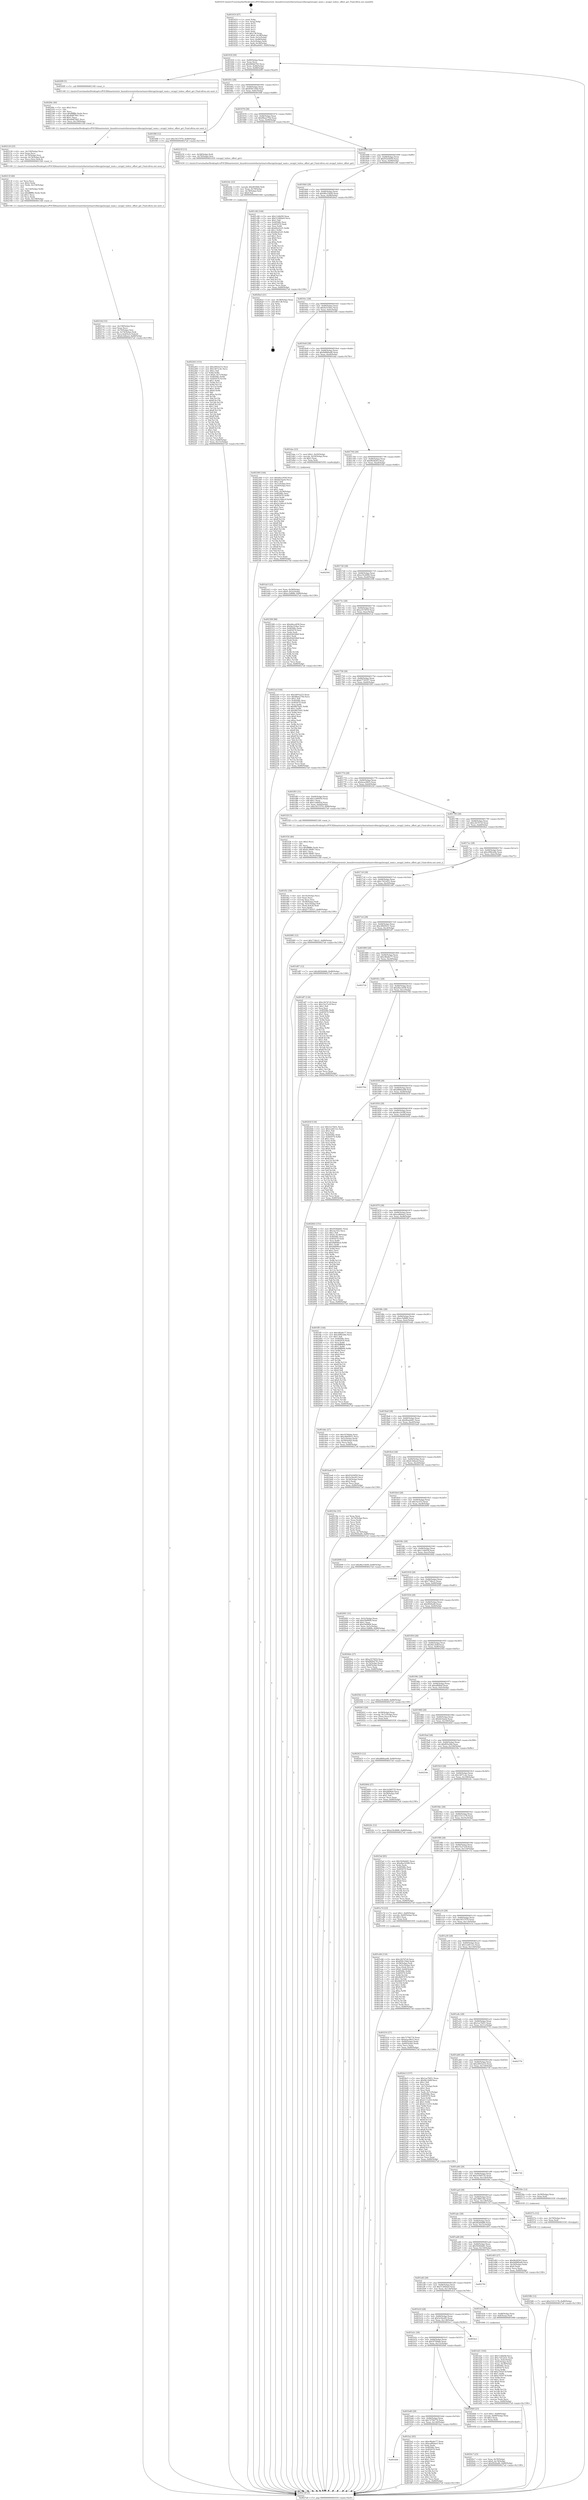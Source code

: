 digraph "0x401610" {
  label = "0x401610 (/mnt/c/Users/mathe/Desktop/tcc/POCII/binaries/extr_linuxdriversnetethernetmarvellmvpp2mvpp2_main.c_mvpp2_txdesc_offset_get_Final-ollvm.out::main(0))"
  labelloc = "t"
  node[shape=record]

  Entry [label="",width=0.3,height=0.3,shape=circle,fillcolor=black,style=filled]
  "0x40163f" [label="{
     0x40163f [29]\l
     | [instrs]\l
     &nbsp;&nbsp;0x40163f \<+3\>: mov -0x80(%rbp),%eax\l
     &nbsp;&nbsp;0x401642 \<+2\>: mov %eax,%ecx\l
     &nbsp;&nbsp;0x401644 \<+6\>: sub $0x840b4783,%ecx\l
     &nbsp;&nbsp;0x40164a \<+6\>: mov %eax,-0x84(%rbp)\l
     &nbsp;&nbsp;0x401650 \<+6\>: mov %ecx,-0x88(%rbp)\l
     &nbsp;&nbsp;0x401656 \<+6\>: je 00000000004020f9 \<main+0xae9\>\l
  }"]
  "0x4020f9" [label="{
     0x4020f9 [5]\l
     | [instrs]\l
     &nbsp;&nbsp;0x4020f9 \<+5\>: call 0000000000401160 \<next_i\>\l
     | [calls]\l
     &nbsp;&nbsp;0x401160 \{1\} (/mnt/c/Users/mathe/Desktop/tcc/POCII/binaries/extr_linuxdriversnetethernetmarvellmvpp2mvpp2_main.c_mvpp2_txdesc_offset_get_Final-ollvm.out::next_i)\l
  }"]
  "0x40165c" [label="{
     0x40165c [28]\l
     | [instrs]\l
     &nbsp;&nbsp;0x40165c \<+5\>: jmp 0000000000401661 \<main+0x51\>\l
     &nbsp;&nbsp;0x401661 \<+6\>: mov -0x84(%rbp),%eax\l
     &nbsp;&nbsp;0x401667 \<+5\>: sub $0x8581356d,%eax\l
     &nbsp;&nbsp;0x40166c \<+6\>: mov %eax,-0x8c(%rbp)\l
     &nbsp;&nbsp;0x401672 \<+6\>: je 0000000000401f08 \<main+0x8f8\>\l
  }"]
  Exit [label="",width=0.3,height=0.3,shape=circle,fillcolor=black,style=filled,peripheries=2]
  "0x401f08" [label="{
     0x401f08 [12]\l
     | [instrs]\l
     &nbsp;&nbsp;0x401f08 \<+7\>: movl $0x18157f70,-0x80(%rbp)\l
     &nbsp;&nbsp;0x401f0f \<+5\>: jmp 00000000004027a0 \<main+0x1190\>\l
  }"]
  "0x401678" [label="{
     0x401678 [28]\l
     | [instrs]\l
     &nbsp;&nbsp;0x401678 \<+5\>: jmp 000000000040167d \<main+0x6d\>\l
     &nbsp;&nbsp;0x40167d \<+6\>: mov -0x84(%rbp),%eax\l
     &nbsp;&nbsp;0x401683 \<+5\>: sub $0x88ae270d,%eax\l
     &nbsp;&nbsp;0x401688 \<+6\>: mov %eax,-0x90(%rbp)\l
     &nbsp;&nbsp;0x40168e \<+6\>: je 000000000040223f \<main+0xc2f\>\l
  }"]
  "0x402586" [label="{
     0x402586 [12]\l
     | [instrs]\l
     &nbsp;&nbsp;0x402586 \<+7\>: movl $0x15311178,-0x80(%rbp)\l
     &nbsp;&nbsp;0x40258d \<+5\>: jmp 00000000004027a0 \<main+0x1190\>\l
  }"]
  "0x40223f" [label="{
     0x40223f [13]\l
     | [instrs]\l
     &nbsp;&nbsp;0x40223f \<+4\>: mov -0x58(%rbp),%rdi\l
     &nbsp;&nbsp;0x402243 \<+4\>: mov -0x70(%rbp),%rsi\l
     &nbsp;&nbsp;0x402247 \<+5\>: call 0000000000401430 \<mvpp2_txdesc_offset_get\>\l
     | [calls]\l
     &nbsp;&nbsp;0x401430 \{1\} (/mnt/c/Users/mathe/Desktop/tcc/POCII/binaries/extr_linuxdriversnetethernetmarvellmvpp2mvpp2_main.c_mvpp2_txdesc_offset_get_Final-ollvm.out::mvpp2_txdesc_offset_get)\l
  }"]
  "0x401694" [label="{
     0x401694 [28]\l
     | [instrs]\l
     &nbsp;&nbsp;0x401694 \<+5\>: jmp 0000000000401699 \<main+0x89\>\l
     &nbsp;&nbsp;0x401699 \<+6\>: mov -0x84(%rbp),%eax\l
     &nbsp;&nbsp;0x40169f \<+5\>: sub $0x91b54f50,%eax\l
     &nbsp;&nbsp;0x4016a4 \<+6\>: mov %eax,-0x94(%rbp)\l
     &nbsp;&nbsp;0x4016aa \<+6\>: je 0000000000401c84 \<main+0x674\>\l
  }"]
  "0x40257a" [label="{
     0x40257a [12]\l
     | [instrs]\l
     &nbsp;&nbsp;0x40257a \<+4\>: mov -0x70(%rbp),%rax\l
     &nbsp;&nbsp;0x40257e \<+3\>: mov %rax,%rdi\l
     &nbsp;&nbsp;0x402581 \<+5\>: call 0000000000401030 \<free@plt\>\l
     | [calls]\l
     &nbsp;&nbsp;0x401030 \{1\} (unknown)\l
  }"]
  "0x401c84" [label="{
     0x401c84 [144]\l
     | [instrs]\l
     &nbsp;&nbsp;0x401c84 \<+5\>: mov $0x11d4d58,%eax\l
     &nbsp;&nbsp;0x401c89 \<+5\>: mov $0x51260de0,%ecx\l
     &nbsp;&nbsp;0x401c8e \<+2\>: mov $0x1,%dl\l
     &nbsp;&nbsp;0x401c90 \<+7\>: mov 0x40506c,%esi\l
     &nbsp;&nbsp;0x401c97 \<+7\>: mov 0x405070,%edi\l
     &nbsp;&nbsp;0x401c9e \<+3\>: mov %esi,%r8d\l
     &nbsp;&nbsp;0x401ca1 \<+7\>: add $0x64ed3cf1,%r8d\l
     &nbsp;&nbsp;0x401ca8 \<+4\>: sub $0x1,%r8d\l
     &nbsp;&nbsp;0x401cac \<+7\>: sub $0x64ed3cf1,%r8d\l
     &nbsp;&nbsp;0x401cb3 \<+4\>: imul %r8d,%esi\l
     &nbsp;&nbsp;0x401cb7 \<+3\>: and $0x1,%esi\l
     &nbsp;&nbsp;0x401cba \<+3\>: cmp $0x0,%esi\l
     &nbsp;&nbsp;0x401cbd \<+4\>: sete %r9b\l
     &nbsp;&nbsp;0x401cc1 \<+3\>: cmp $0xa,%edi\l
     &nbsp;&nbsp;0x401cc4 \<+4\>: setl %r10b\l
     &nbsp;&nbsp;0x401cc8 \<+3\>: mov %r9b,%r11b\l
     &nbsp;&nbsp;0x401ccb \<+4\>: xor $0xff,%r11b\l
     &nbsp;&nbsp;0x401ccf \<+3\>: mov %r10b,%bl\l
     &nbsp;&nbsp;0x401cd2 \<+3\>: xor $0xff,%bl\l
     &nbsp;&nbsp;0x401cd5 \<+3\>: xor $0x0,%dl\l
     &nbsp;&nbsp;0x401cd8 \<+3\>: mov %r11b,%r14b\l
     &nbsp;&nbsp;0x401cdb \<+4\>: and $0x0,%r14b\l
     &nbsp;&nbsp;0x401cdf \<+3\>: and %dl,%r9b\l
     &nbsp;&nbsp;0x401ce2 \<+3\>: mov %bl,%r15b\l
     &nbsp;&nbsp;0x401ce5 \<+4\>: and $0x0,%r15b\l
     &nbsp;&nbsp;0x401ce9 \<+3\>: and %dl,%r10b\l
     &nbsp;&nbsp;0x401cec \<+3\>: or %r9b,%r14b\l
     &nbsp;&nbsp;0x401cef \<+3\>: or %r10b,%r15b\l
     &nbsp;&nbsp;0x401cf2 \<+3\>: xor %r15b,%r14b\l
     &nbsp;&nbsp;0x401cf5 \<+3\>: or %bl,%r11b\l
     &nbsp;&nbsp;0x401cf8 \<+4\>: xor $0xff,%r11b\l
     &nbsp;&nbsp;0x401cfc \<+3\>: or $0x0,%dl\l
     &nbsp;&nbsp;0x401cff \<+3\>: and %dl,%r11b\l
     &nbsp;&nbsp;0x401d02 \<+3\>: or %r11b,%r14b\l
     &nbsp;&nbsp;0x401d05 \<+4\>: test $0x1,%r14b\l
     &nbsp;&nbsp;0x401d09 \<+3\>: cmovne %ecx,%eax\l
     &nbsp;&nbsp;0x401d0c \<+3\>: mov %eax,-0x80(%rbp)\l
     &nbsp;&nbsp;0x401d0f \<+5\>: jmp 00000000004027a0 \<main+0x1190\>\l
  }"]
  "0x4016b0" [label="{
     0x4016b0 [28]\l
     | [instrs]\l
     &nbsp;&nbsp;0x4016b0 \<+5\>: jmp 00000000004016b5 \<main+0xa5\>\l
     &nbsp;&nbsp;0x4016b5 \<+6\>: mov -0x84(%rbp),%eax\l
     &nbsp;&nbsp;0x4016bb \<+5\>: sub $0x96e33b09,%eax\l
     &nbsp;&nbsp;0x4016c0 \<+6\>: mov %eax,-0x98(%rbp)\l
     &nbsp;&nbsp;0x4016c6 \<+6\>: je 00000000004026a5 \<main+0x1095\>\l
  }"]
  "0x402433" [label="{
     0x402433 [12]\l
     | [instrs]\l
     &nbsp;&nbsp;0x402433 \<+7\>: movl $0xd866aa08,-0x80(%rbp)\l
     &nbsp;&nbsp;0x40243a \<+5\>: jmp 00000000004027a0 \<main+0x1190\>\l
  }"]
  "0x4026a5" [label="{
     0x4026a5 [21]\l
     | [instrs]\l
     &nbsp;&nbsp;0x4026a5 \<+3\>: mov -0x38(%rbp),%eax\l
     &nbsp;&nbsp;0x4026a8 \<+7\>: add $0x138,%rsp\l
     &nbsp;&nbsp;0x4026af \<+1\>: pop %rbx\l
     &nbsp;&nbsp;0x4026b0 \<+2\>: pop %r12\l
     &nbsp;&nbsp;0x4026b2 \<+2\>: pop %r13\l
     &nbsp;&nbsp;0x4026b4 \<+2\>: pop %r14\l
     &nbsp;&nbsp;0x4026b6 \<+2\>: pop %r15\l
     &nbsp;&nbsp;0x4026b8 \<+1\>: pop %rbp\l
     &nbsp;&nbsp;0x4026b9 \<+1\>: ret\l
  }"]
  "0x4016cc" [label="{
     0x4016cc [28]\l
     | [instrs]\l
     &nbsp;&nbsp;0x4016cc \<+5\>: jmp 00000000004016d1 \<main+0xc1\>\l
     &nbsp;&nbsp;0x4016d1 \<+6\>: mov -0x84(%rbp),%eax\l
     &nbsp;&nbsp;0x4016d7 \<+5\>: sub $0x9a1f18ee,%eax\l
     &nbsp;&nbsp;0x4016dc \<+6\>: mov %eax,-0x9c(%rbp)\l
     &nbsp;&nbsp;0x4016e2 \<+6\>: je 0000000000402360 \<main+0xd50\>\l
  }"]
  "0x402263" [label="{
     0x402263 [153]\l
     | [instrs]\l
     &nbsp;&nbsp;0x402263 \<+5\>: mov $0x2491b233,%esi\l
     &nbsp;&nbsp;0x402268 \<+5\>: mov $0x14f71cdc,%ecx\l
     &nbsp;&nbsp;0x40226d \<+2\>: mov $0x1,%dl\l
     &nbsp;&nbsp;0x40226f \<+3\>: xor %r8d,%r8d\l
     &nbsp;&nbsp;0x402272 \<+7\>: movl $0x0,-0x7c(%rbp)\l
     &nbsp;&nbsp;0x402279 \<+8\>: mov 0x40506c,%r9d\l
     &nbsp;&nbsp;0x402281 \<+8\>: mov 0x405070,%r10d\l
     &nbsp;&nbsp;0x402289 \<+4\>: sub $0x1,%r8d\l
     &nbsp;&nbsp;0x40228d \<+3\>: mov %r9d,%r11d\l
     &nbsp;&nbsp;0x402290 \<+3\>: add %r8d,%r11d\l
     &nbsp;&nbsp;0x402293 \<+4\>: imul %r11d,%r9d\l
     &nbsp;&nbsp;0x402297 \<+4\>: and $0x1,%r9d\l
     &nbsp;&nbsp;0x40229b \<+4\>: cmp $0x0,%r9d\l
     &nbsp;&nbsp;0x40229f \<+3\>: sete %bl\l
     &nbsp;&nbsp;0x4022a2 \<+4\>: cmp $0xa,%r10d\l
     &nbsp;&nbsp;0x4022a6 \<+4\>: setl %r14b\l
     &nbsp;&nbsp;0x4022aa \<+3\>: mov %bl,%r15b\l
     &nbsp;&nbsp;0x4022ad \<+4\>: xor $0xff,%r15b\l
     &nbsp;&nbsp;0x4022b1 \<+3\>: mov %r14b,%r12b\l
     &nbsp;&nbsp;0x4022b4 \<+4\>: xor $0xff,%r12b\l
     &nbsp;&nbsp;0x4022b8 \<+3\>: xor $0x1,%dl\l
     &nbsp;&nbsp;0x4022bb \<+3\>: mov %r15b,%r13b\l
     &nbsp;&nbsp;0x4022be \<+4\>: and $0xff,%r13b\l
     &nbsp;&nbsp;0x4022c2 \<+2\>: and %dl,%bl\l
     &nbsp;&nbsp;0x4022c4 \<+3\>: mov %r12b,%dil\l
     &nbsp;&nbsp;0x4022c7 \<+4\>: and $0xff,%dil\l
     &nbsp;&nbsp;0x4022cb \<+3\>: and %dl,%r14b\l
     &nbsp;&nbsp;0x4022ce \<+3\>: or %bl,%r13b\l
     &nbsp;&nbsp;0x4022d1 \<+3\>: or %r14b,%dil\l
     &nbsp;&nbsp;0x4022d4 \<+3\>: xor %dil,%r13b\l
     &nbsp;&nbsp;0x4022d7 \<+3\>: or %r12b,%r15b\l
     &nbsp;&nbsp;0x4022da \<+4\>: xor $0xff,%r15b\l
     &nbsp;&nbsp;0x4022de \<+3\>: or $0x1,%dl\l
     &nbsp;&nbsp;0x4022e1 \<+3\>: and %dl,%r15b\l
     &nbsp;&nbsp;0x4022e4 \<+3\>: or %r15b,%r13b\l
     &nbsp;&nbsp;0x4022e7 \<+4\>: test $0x1,%r13b\l
     &nbsp;&nbsp;0x4022eb \<+3\>: cmovne %ecx,%esi\l
     &nbsp;&nbsp;0x4022ee \<+3\>: mov %esi,-0x80(%rbp)\l
     &nbsp;&nbsp;0x4022f1 \<+6\>: mov %eax,-0x15c(%rbp)\l
     &nbsp;&nbsp;0x4022f7 \<+5\>: jmp 00000000004027a0 \<main+0x1190\>\l
  }"]
  "0x402360" [label="{
     0x402360 [164]\l
     | [instrs]\l
     &nbsp;&nbsp;0x402360 \<+5\>: mov $0xd4ece658,%eax\l
     &nbsp;&nbsp;0x402365 \<+5\>: mov $0xbb1baeb,%ecx\l
     &nbsp;&nbsp;0x40236a \<+2\>: mov $0x1,%dl\l
     &nbsp;&nbsp;0x40236c \<+3\>: mov -0x7c(%rbp),%esi\l
     &nbsp;&nbsp;0x40236f \<+3\>: cmp -0x50(%rbp),%esi\l
     &nbsp;&nbsp;0x402372 \<+4\>: setl %dil\l
     &nbsp;&nbsp;0x402376 \<+4\>: and $0x1,%dil\l
     &nbsp;&nbsp;0x40237a \<+4\>: mov %dil,-0x29(%rbp)\l
     &nbsp;&nbsp;0x40237e \<+7\>: mov 0x40506c,%esi\l
     &nbsp;&nbsp;0x402385 \<+8\>: mov 0x405070,%r8d\l
     &nbsp;&nbsp;0x40238d \<+3\>: mov %esi,%r9d\l
     &nbsp;&nbsp;0x402390 \<+7\>: add $0x2e166ec0,%r9d\l
     &nbsp;&nbsp;0x402397 \<+4\>: sub $0x1,%r9d\l
     &nbsp;&nbsp;0x40239b \<+7\>: sub $0x2e166ec0,%r9d\l
     &nbsp;&nbsp;0x4023a2 \<+4\>: imul %r9d,%esi\l
     &nbsp;&nbsp;0x4023a6 \<+3\>: and $0x1,%esi\l
     &nbsp;&nbsp;0x4023a9 \<+3\>: cmp $0x0,%esi\l
     &nbsp;&nbsp;0x4023ac \<+4\>: sete %dil\l
     &nbsp;&nbsp;0x4023b0 \<+4\>: cmp $0xa,%r8d\l
     &nbsp;&nbsp;0x4023b4 \<+4\>: setl %r10b\l
     &nbsp;&nbsp;0x4023b8 \<+3\>: mov %dil,%r11b\l
     &nbsp;&nbsp;0x4023bb \<+4\>: xor $0xff,%r11b\l
     &nbsp;&nbsp;0x4023bf \<+3\>: mov %r10b,%bl\l
     &nbsp;&nbsp;0x4023c2 \<+3\>: xor $0xff,%bl\l
     &nbsp;&nbsp;0x4023c5 \<+3\>: xor $0x0,%dl\l
     &nbsp;&nbsp;0x4023c8 \<+3\>: mov %r11b,%r14b\l
     &nbsp;&nbsp;0x4023cb \<+4\>: and $0x0,%r14b\l
     &nbsp;&nbsp;0x4023cf \<+3\>: and %dl,%dil\l
     &nbsp;&nbsp;0x4023d2 \<+3\>: mov %bl,%r15b\l
     &nbsp;&nbsp;0x4023d5 \<+4\>: and $0x0,%r15b\l
     &nbsp;&nbsp;0x4023d9 \<+3\>: and %dl,%r10b\l
     &nbsp;&nbsp;0x4023dc \<+3\>: or %dil,%r14b\l
     &nbsp;&nbsp;0x4023df \<+3\>: or %r10b,%r15b\l
     &nbsp;&nbsp;0x4023e2 \<+3\>: xor %r15b,%r14b\l
     &nbsp;&nbsp;0x4023e5 \<+3\>: or %bl,%r11b\l
     &nbsp;&nbsp;0x4023e8 \<+4\>: xor $0xff,%r11b\l
     &nbsp;&nbsp;0x4023ec \<+3\>: or $0x0,%dl\l
     &nbsp;&nbsp;0x4023ef \<+3\>: and %dl,%r11b\l
     &nbsp;&nbsp;0x4023f2 \<+3\>: or %r11b,%r14b\l
     &nbsp;&nbsp;0x4023f5 \<+4\>: test $0x1,%r14b\l
     &nbsp;&nbsp;0x4023f9 \<+3\>: cmovne %ecx,%eax\l
     &nbsp;&nbsp;0x4023fc \<+3\>: mov %eax,-0x80(%rbp)\l
     &nbsp;&nbsp;0x4023ff \<+5\>: jmp 00000000004027a0 \<main+0x1190\>\l
  }"]
  "0x4016e8" [label="{
     0x4016e8 [28]\l
     | [instrs]\l
     &nbsp;&nbsp;0x4016e8 \<+5\>: jmp 00000000004016ed \<main+0xdd\>\l
     &nbsp;&nbsp;0x4016ed \<+6\>: mov -0x84(%rbp),%eax\l
     &nbsp;&nbsp;0x4016f3 \<+5\>: sub $0x9d060ad9,%eax\l
     &nbsp;&nbsp;0x4016f8 \<+6\>: mov %eax,-0xa0(%rbp)\l
     &nbsp;&nbsp;0x4016fe \<+6\>: je 0000000000401dae \<main+0x79e\>\l
  }"]
  "0x40224c" [label="{
     0x40224c [23]\l
     | [instrs]\l
     &nbsp;&nbsp;0x40224c \<+10\>: movabs $0x4030b6,%rdi\l
     &nbsp;&nbsp;0x402256 \<+3\>: mov %eax,-0x78(%rbp)\l
     &nbsp;&nbsp;0x402259 \<+3\>: mov -0x78(%rbp),%esi\l
     &nbsp;&nbsp;0x40225c \<+2\>: mov $0x0,%al\l
     &nbsp;&nbsp;0x40225e \<+5\>: call 0000000000401040 \<printf@plt\>\l
     | [calls]\l
     &nbsp;&nbsp;0x401040 \{1\} (unknown)\l
  }"]
  "0x401dae" [label="{
     0x401dae [23]\l
     | [instrs]\l
     &nbsp;&nbsp;0x401dae \<+7\>: movl $0x1,-0x50(%rbp)\l
     &nbsp;&nbsp;0x401db5 \<+4\>: movslq -0x50(%rbp),%rax\l
     &nbsp;&nbsp;0x401db9 \<+4\>: shl $0x3,%rax\l
     &nbsp;&nbsp;0x401dbd \<+3\>: mov %rax,%rdi\l
     &nbsp;&nbsp;0x401dc0 \<+5\>: call 0000000000401050 \<malloc@plt\>\l
     | [calls]\l
     &nbsp;&nbsp;0x401050 \{1\} (unknown)\l
  }"]
  "0x401704" [label="{
     0x401704 [28]\l
     | [instrs]\l
     &nbsp;&nbsp;0x401704 \<+5\>: jmp 0000000000401709 \<main+0xf9\>\l
     &nbsp;&nbsp;0x401709 \<+6\>: mov -0x84(%rbp),%eax\l
     &nbsp;&nbsp;0x40170f \<+5\>: sub $0x9fe4f263,%eax\l
     &nbsp;&nbsp;0x401714 \<+6\>: mov %eax,-0xa4(%rbp)\l
     &nbsp;&nbsp;0x40171a \<+6\>: je 0000000000402592 \<main+0xf82\>\l
  }"]
  "0x40216d" [label="{
     0x40216d [33]\l
     | [instrs]\l
     &nbsp;&nbsp;0x40216d \<+6\>: mov -0x158(%rbp),%ecx\l
     &nbsp;&nbsp;0x402173 \<+3\>: imul %eax,%ecx\l
     &nbsp;&nbsp;0x402176 \<+4\>: mov -0x70(%rbp),%rsi\l
     &nbsp;&nbsp;0x40217a \<+4\>: movslq -0x74(%rbp),%rdi\l
     &nbsp;&nbsp;0x40217e \<+4\>: mov %ecx,0x4(%rsi,%rdi,8)\l
     &nbsp;&nbsp;0x402182 \<+7\>: movl $0xfe3d4aed,-0x80(%rbp)\l
     &nbsp;&nbsp;0x402189 \<+5\>: jmp 00000000004027a0 \<main+0x1190\>\l
  }"]
  "0x402592" [label="{
     0x402592\l
  }", style=dashed]
  "0x401720" [label="{
     0x401720 [28]\l
     | [instrs]\l
     &nbsp;&nbsp;0x401720 \<+5\>: jmp 0000000000401725 \<main+0x115\>\l
     &nbsp;&nbsp;0x401725 \<+6\>: mov -0x84(%rbp),%eax\l
     &nbsp;&nbsp;0x40172b \<+5\>: sub $0xa19c4606,%eax\l
     &nbsp;&nbsp;0x401730 \<+6\>: mov %eax,-0xa8(%rbp)\l
     &nbsp;&nbsp;0x401736 \<+6\>: je 0000000000402308 \<main+0xcf8\>\l
  }"]
  "0x40213f" [label="{
     0x40213f [46]\l
     | [instrs]\l
     &nbsp;&nbsp;0x40213f \<+2\>: xor %ecx,%ecx\l
     &nbsp;&nbsp;0x402141 \<+5\>: mov $0x2,%edx\l
     &nbsp;&nbsp;0x402146 \<+6\>: mov %edx,-0x154(%rbp)\l
     &nbsp;&nbsp;0x40214c \<+1\>: cltd\l
     &nbsp;&nbsp;0x40214d \<+7\>: mov -0x154(%rbp),%r8d\l
     &nbsp;&nbsp;0x402154 \<+3\>: idiv %r8d\l
     &nbsp;&nbsp;0x402157 \<+6\>: imul $0xfffffffe,%edx,%edx\l
     &nbsp;&nbsp;0x40215d \<+3\>: sub $0x1,%ecx\l
     &nbsp;&nbsp;0x402160 \<+2\>: sub %ecx,%edx\l
     &nbsp;&nbsp;0x402162 \<+6\>: mov %edx,-0x158(%rbp)\l
     &nbsp;&nbsp;0x402168 \<+5\>: call 0000000000401160 \<next_i\>\l
     | [calls]\l
     &nbsp;&nbsp;0x401160 \{1\} (/mnt/c/Users/mathe/Desktop/tcc/POCII/binaries/extr_linuxdriversnetethernetmarvellmvpp2mvpp2_main.c_mvpp2_txdesc_offset_get_Final-ollvm.out::next_i)\l
  }"]
  "0x402308" [label="{
     0x402308 [88]\l
     | [instrs]\l
     &nbsp;&nbsp;0x402308 \<+5\>: mov $0xd4ece658,%eax\l
     &nbsp;&nbsp;0x40230d \<+5\>: mov $0x9a1f18ee,%ecx\l
     &nbsp;&nbsp;0x402312 \<+7\>: mov 0x40506c,%edx\l
     &nbsp;&nbsp;0x402319 \<+7\>: mov 0x405070,%esi\l
     &nbsp;&nbsp;0x402320 \<+2\>: mov %edx,%edi\l
     &nbsp;&nbsp;0x402322 \<+6\>: sub $0x82bf24b8,%edi\l
     &nbsp;&nbsp;0x402328 \<+3\>: sub $0x1,%edi\l
     &nbsp;&nbsp;0x40232b \<+6\>: add $0x82bf24b8,%edi\l
     &nbsp;&nbsp;0x402331 \<+3\>: imul %edi,%edx\l
     &nbsp;&nbsp;0x402334 \<+3\>: and $0x1,%edx\l
     &nbsp;&nbsp;0x402337 \<+3\>: cmp $0x0,%edx\l
     &nbsp;&nbsp;0x40233a \<+4\>: sete %r8b\l
     &nbsp;&nbsp;0x40233e \<+3\>: cmp $0xa,%esi\l
     &nbsp;&nbsp;0x402341 \<+4\>: setl %r9b\l
     &nbsp;&nbsp;0x402345 \<+3\>: mov %r8b,%r10b\l
     &nbsp;&nbsp;0x402348 \<+3\>: and %r9b,%r10b\l
     &nbsp;&nbsp;0x40234b \<+3\>: xor %r9b,%r8b\l
     &nbsp;&nbsp;0x40234e \<+3\>: or %r8b,%r10b\l
     &nbsp;&nbsp;0x402351 \<+4\>: test $0x1,%r10b\l
     &nbsp;&nbsp;0x402355 \<+3\>: cmovne %ecx,%eax\l
     &nbsp;&nbsp;0x402358 \<+3\>: mov %eax,-0x80(%rbp)\l
     &nbsp;&nbsp;0x40235b \<+5\>: jmp 00000000004027a0 \<main+0x1190\>\l
  }"]
  "0x40173c" [label="{
     0x40173c [28]\l
     | [instrs]\l
     &nbsp;&nbsp;0x40173c \<+5\>: jmp 0000000000401741 \<main+0x131\>\l
     &nbsp;&nbsp;0x401741 \<+6\>: mov -0x84(%rbp),%eax\l
     &nbsp;&nbsp;0x401747 \<+5\>: sub $0xa3574f10,%eax\l
     &nbsp;&nbsp;0x40174c \<+6\>: mov %eax,-0xac(%rbp)\l
     &nbsp;&nbsp;0x401752 \<+6\>: je 00000000004021af \<main+0xb9f\>\l
  }"]
  "0x402126" [label="{
     0x402126 [25]\l
     | [instrs]\l
     &nbsp;&nbsp;0x402126 \<+6\>: mov -0x150(%rbp),%ecx\l
     &nbsp;&nbsp;0x40212c \<+3\>: imul %eax,%ecx\l
     &nbsp;&nbsp;0x40212f \<+4\>: mov -0x70(%rbp),%rsi\l
     &nbsp;&nbsp;0x402133 \<+4\>: movslq -0x74(%rbp),%rdi\l
     &nbsp;&nbsp;0x402137 \<+3\>: mov %ecx,(%rsi,%rdi,8)\l
     &nbsp;&nbsp;0x40213a \<+5\>: call 0000000000401160 \<next_i\>\l
     | [calls]\l
     &nbsp;&nbsp;0x401160 \{1\} (/mnt/c/Users/mathe/Desktop/tcc/POCII/binaries/extr_linuxdriversnetethernetmarvellmvpp2mvpp2_main.c_mvpp2_txdesc_offset_get_Final-ollvm.out::next_i)\l
  }"]
  "0x4021af" [label="{
     0x4021af [144]\l
     | [instrs]\l
     &nbsp;&nbsp;0x4021af \<+5\>: mov $0x2491b233,%eax\l
     &nbsp;&nbsp;0x4021b4 \<+5\>: mov $0x88ae270d,%ecx\l
     &nbsp;&nbsp;0x4021b9 \<+2\>: mov $0x1,%dl\l
     &nbsp;&nbsp;0x4021bb \<+7\>: mov 0x40506c,%esi\l
     &nbsp;&nbsp;0x4021c2 \<+7\>: mov 0x405070,%edi\l
     &nbsp;&nbsp;0x4021c9 \<+3\>: mov %esi,%r8d\l
     &nbsp;&nbsp;0x4021cc \<+7\>: sub $0x9f07fa01,%r8d\l
     &nbsp;&nbsp;0x4021d3 \<+4\>: sub $0x1,%r8d\l
     &nbsp;&nbsp;0x4021d7 \<+7\>: add $0x9f07fa01,%r8d\l
     &nbsp;&nbsp;0x4021de \<+4\>: imul %r8d,%esi\l
     &nbsp;&nbsp;0x4021e2 \<+3\>: and $0x1,%esi\l
     &nbsp;&nbsp;0x4021e5 \<+3\>: cmp $0x0,%esi\l
     &nbsp;&nbsp;0x4021e8 \<+4\>: sete %r9b\l
     &nbsp;&nbsp;0x4021ec \<+3\>: cmp $0xa,%edi\l
     &nbsp;&nbsp;0x4021ef \<+4\>: setl %r10b\l
     &nbsp;&nbsp;0x4021f3 \<+3\>: mov %r9b,%r11b\l
     &nbsp;&nbsp;0x4021f6 \<+4\>: xor $0xff,%r11b\l
     &nbsp;&nbsp;0x4021fa \<+3\>: mov %r10b,%bl\l
     &nbsp;&nbsp;0x4021fd \<+3\>: xor $0xff,%bl\l
     &nbsp;&nbsp;0x402200 \<+3\>: xor $0x1,%dl\l
     &nbsp;&nbsp;0x402203 \<+3\>: mov %r11b,%r14b\l
     &nbsp;&nbsp;0x402206 \<+4\>: and $0xff,%r14b\l
     &nbsp;&nbsp;0x40220a \<+3\>: and %dl,%r9b\l
     &nbsp;&nbsp;0x40220d \<+3\>: mov %bl,%r15b\l
     &nbsp;&nbsp;0x402210 \<+4\>: and $0xff,%r15b\l
     &nbsp;&nbsp;0x402214 \<+3\>: and %dl,%r10b\l
     &nbsp;&nbsp;0x402217 \<+3\>: or %r9b,%r14b\l
     &nbsp;&nbsp;0x40221a \<+3\>: or %r10b,%r15b\l
     &nbsp;&nbsp;0x40221d \<+3\>: xor %r15b,%r14b\l
     &nbsp;&nbsp;0x402220 \<+3\>: or %bl,%r11b\l
     &nbsp;&nbsp;0x402223 \<+4\>: xor $0xff,%r11b\l
     &nbsp;&nbsp;0x402227 \<+3\>: or $0x1,%dl\l
     &nbsp;&nbsp;0x40222a \<+3\>: and %dl,%r11b\l
     &nbsp;&nbsp;0x40222d \<+3\>: or %r11b,%r14b\l
     &nbsp;&nbsp;0x402230 \<+4\>: test $0x1,%r14b\l
     &nbsp;&nbsp;0x402234 \<+3\>: cmovne %ecx,%eax\l
     &nbsp;&nbsp;0x402237 \<+3\>: mov %eax,-0x80(%rbp)\l
     &nbsp;&nbsp;0x40223a \<+5\>: jmp 00000000004027a0 \<main+0x1190\>\l
  }"]
  "0x401758" [label="{
     0x401758 [28]\l
     | [instrs]\l
     &nbsp;&nbsp;0x401758 \<+5\>: jmp 000000000040175d \<main+0x14d\>\l
     &nbsp;&nbsp;0x40175d \<+6\>: mov -0x84(%rbp),%eax\l
     &nbsp;&nbsp;0x401763 \<+5\>: sub $0xb7730357,%eax\l
     &nbsp;&nbsp;0x401768 \<+6\>: mov %eax,-0xb0(%rbp)\l
     &nbsp;&nbsp;0x40176e \<+6\>: je 0000000000401f83 \<main+0x973\>\l
  }"]
  "0x4020fe" [label="{
     0x4020fe [40]\l
     | [instrs]\l
     &nbsp;&nbsp;0x4020fe \<+5\>: mov $0x2,%ecx\l
     &nbsp;&nbsp;0x402103 \<+1\>: cltd\l
     &nbsp;&nbsp;0x402104 \<+2\>: idiv %ecx\l
     &nbsp;&nbsp;0x402106 \<+6\>: imul $0xfffffffe,%edx,%ecx\l
     &nbsp;&nbsp;0x40210c \<+6\>: sub $0x4b8f78d1,%ecx\l
     &nbsp;&nbsp;0x402112 \<+3\>: add $0x1,%ecx\l
     &nbsp;&nbsp;0x402115 \<+6\>: add $0x4b8f78d1,%ecx\l
     &nbsp;&nbsp;0x40211b \<+6\>: mov %ecx,-0x150(%rbp)\l
     &nbsp;&nbsp;0x402121 \<+5\>: call 0000000000401160 \<next_i\>\l
     | [calls]\l
     &nbsp;&nbsp;0x401160 \{1\} (/mnt/c/Users/mathe/Desktop/tcc/POCII/binaries/extr_linuxdriversnetethernetmarvellmvpp2mvpp2_main.c_mvpp2_txdesc_offset_get_Final-ollvm.out::next_i)\l
  }"]
  "0x401f83" [label="{
     0x401f83 [31]\l
     | [instrs]\l
     &nbsp;&nbsp;0x401f83 \<+3\>: mov -0x64(%rbp),%eax\l
     &nbsp;&nbsp;0x401f86 \<+5\>: add $0x1cb6bf5d,%eax\l
     &nbsp;&nbsp;0x401f8b \<+3\>: add $0x1,%eax\l
     &nbsp;&nbsp;0x401f8e \<+5\>: sub $0x1cb6bf5d,%eax\l
     &nbsp;&nbsp;0x401f93 \<+3\>: mov %eax,-0x64(%rbp)\l
     &nbsp;&nbsp;0x401f96 \<+7\>: movl $0x18157f70,-0x80(%rbp)\l
     &nbsp;&nbsp;0x401f9d \<+5\>: jmp 00000000004027a0 \<main+0x1190\>\l
  }"]
  "0x401774" [label="{
     0x401774 [28]\l
     | [instrs]\l
     &nbsp;&nbsp;0x401774 \<+5\>: jmp 0000000000401779 \<main+0x169\>\l
     &nbsp;&nbsp;0x401779 \<+6\>: mov -0x84(%rbp),%eax\l
     &nbsp;&nbsp;0x40177f \<+5\>: sub $0xbeac0825,%eax\l
     &nbsp;&nbsp;0x401784 \<+6\>: mov %eax,-0xb4(%rbp)\l
     &nbsp;&nbsp;0x40178a \<+6\>: je 0000000000401f2f \<main+0x91f\>\l
  }"]
  "0x4020c7" [label="{
     0x4020c7 [23]\l
     | [instrs]\l
     &nbsp;&nbsp;0x4020c7 \<+4\>: mov %rax,-0x70(%rbp)\l
     &nbsp;&nbsp;0x4020cb \<+7\>: movl $0x0,-0x74(%rbp)\l
     &nbsp;&nbsp;0x4020d2 \<+7\>: movl $0x9926a46,-0x80(%rbp)\l
     &nbsp;&nbsp;0x4020d9 \<+5\>: jmp 00000000004027a0 \<main+0x1190\>\l
  }"]
  "0x401f2f" [label="{
     0x401f2f [5]\l
     | [instrs]\l
     &nbsp;&nbsp;0x401f2f \<+5\>: call 0000000000401160 \<next_i\>\l
     | [calls]\l
     &nbsp;&nbsp;0x401160 \{1\} (/mnt/c/Users/mathe/Desktop/tcc/POCII/binaries/extr_linuxdriversnetethernetmarvellmvpp2mvpp2_main.c_mvpp2_txdesc_offset_get_Final-ollvm.out::next_i)\l
  }"]
  "0x401790" [label="{
     0x401790 [28]\l
     | [instrs]\l
     &nbsp;&nbsp;0x401790 \<+5\>: jmp 0000000000401795 \<main+0x185\>\l
     &nbsp;&nbsp;0x401795 \<+6\>: mov -0x84(%rbp),%eax\l
     &nbsp;&nbsp;0x40179b \<+5\>: sub $0xc2b747c6,%eax\l
     &nbsp;&nbsp;0x4017a0 \<+6\>: mov %eax,-0xb8(%rbp)\l
     &nbsp;&nbsp;0x4017a6 \<+6\>: je 00000000004026ee \<main+0x10de\>\l
  }"]
  "0x401b64" [label="{
     0x401b64\l
  }", style=dashed]
  "0x4026ee" [label="{
     0x4026ee\l
  }", style=dashed]
  "0x4017ac" [label="{
     0x4017ac [28]\l
     | [instrs]\l
     &nbsp;&nbsp;0x4017ac \<+5\>: jmp 00000000004017b1 \<main+0x1a1\>\l
     &nbsp;&nbsp;0x4017b1 \<+6\>: mov -0x84(%rbp),%eax\l
     &nbsp;&nbsp;0x4017b7 \<+5\>: sub $0xc696cb4b,%eax\l
     &nbsp;&nbsp;0x4017bc \<+6\>: mov %eax,-0xbc(%rbp)\l
     &nbsp;&nbsp;0x4017c2 \<+6\>: je 0000000000402085 \<main+0xa75\>\l
  }"]
  "0x401fa2" [label="{
     0x401fa2 [83]\l
     | [instrs]\l
     &nbsp;&nbsp;0x401fa2 \<+5\>: mov $0xc8ba6e77,%eax\l
     &nbsp;&nbsp;0x401fa7 \<+5\>: mov $0xea86dae5,%ecx\l
     &nbsp;&nbsp;0x401fac \<+2\>: xor %edx,%edx\l
     &nbsp;&nbsp;0x401fae \<+7\>: mov 0x40506c,%esi\l
     &nbsp;&nbsp;0x401fb5 \<+7\>: mov 0x405070,%edi\l
     &nbsp;&nbsp;0x401fbc \<+3\>: sub $0x1,%edx\l
     &nbsp;&nbsp;0x401fbf \<+3\>: mov %esi,%r8d\l
     &nbsp;&nbsp;0x401fc2 \<+3\>: add %edx,%r8d\l
     &nbsp;&nbsp;0x401fc5 \<+4\>: imul %r8d,%esi\l
     &nbsp;&nbsp;0x401fc9 \<+3\>: and $0x1,%esi\l
     &nbsp;&nbsp;0x401fcc \<+3\>: cmp $0x0,%esi\l
     &nbsp;&nbsp;0x401fcf \<+4\>: sete %r9b\l
     &nbsp;&nbsp;0x401fd3 \<+3\>: cmp $0xa,%edi\l
     &nbsp;&nbsp;0x401fd6 \<+4\>: setl %r10b\l
     &nbsp;&nbsp;0x401fda \<+3\>: mov %r9b,%r11b\l
     &nbsp;&nbsp;0x401fdd \<+3\>: and %r10b,%r11b\l
     &nbsp;&nbsp;0x401fe0 \<+3\>: xor %r10b,%r9b\l
     &nbsp;&nbsp;0x401fe3 \<+3\>: or %r9b,%r11b\l
     &nbsp;&nbsp;0x401fe6 \<+4\>: test $0x1,%r11b\l
     &nbsp;&nbsp;0x401fea \<+3\>: cmovne %ecx,%eax\l
     &nbsp;&nbsp;0x401fed \<+3\>: mov %eax,-0x80(%rbp)\l
     &nbsp;&nbsp;0x401ff0 \<+5\>: jmp 00000000004027a0 \<main+0x1190\>\l
  }"]
  "0x402085" [label="{
     0x402085 [12]\l
     | [instrs]\l
     &nbsp;&nbsp;0x402085 \<+7\>: movl $0x77dfe21,-0x80(%rbp)\l
     &nbsp;&nbsp;0x40208c \<+5\>: jmp 00000000004027a0 \<main+0x1190\>\l
  }"]
  "0x4017c8" [label="{
     0x4017c8 [28]\l
     | [instrs]\l
     &nbsp;&nbsp;0x4017c8 \<+5\>: jmp 00000000004017cd \<main+0x1bd\>\l
     &nbsp;&nbsp;0x4017cd \<+6\>: mov -0x84(%rbp),%eax\l
     &nbsp;&nbsp;0x4017d3 \<+5\>: sub $0xc7d12d31,%eax\l
     &nbsp;&nbsp;0x4017d8 \<+6\>: mov %eax,-0xc0(%rbp)\l
     &nbsp;&nbsp;0x4017de \<+6\>: je 0000000000401d87 \<main+0x777\>\l
  }"]
  "0x401b48" [label="{
     0x401b48 [28]\l
     | [instrs]\l
     &nbsp;&nbsp;0x401b48 \<+5\>: jmp 0000000000401b4d \<main+0x53d\>\l
     &nbsp;&nbsp;0x401b4d \<+6\>: mov -0x84(%rbp),%eax\l
     &nbsp;&nbsp;0x401b53 \<+5\>: sub $0x72794774,%eax\l
     &nbsp;&nbsp;0x401b58 \<+6\>: mov %eax,-0x140(%rbp)\l
     &nbsp;&nbsp;0x401b5e \<+6\>: je 0000000000401fa2 \<main+0x992\>\l
  }"]
  "0x401d87" [label="{
     0x401d87 [12]\l
     | [instrs]\l
     &nbsp;&nbsp;0x401d87 \<+7\>: movl $0x482b9d66,-0x80(%rbp)\l
     &nbsp;&nbsp;0x401d8e \<+5\>: jmp 00000000004027a0 \<main+0x1190\>\l
  }"]
  "0x4017e4" [label="{
     0x4017e4 [28]\l
     | [instrs]\l
     &nbsp;&nbsp;0x4017e4 \<+5\>: jmp 00000000004017e9 \<main+0x1d9\>\l
     &nbsp;&nbsp;0x4017e9 \<+6\>: mov -0x84(%rbp),%eax\l
     &nbsp;&nbsp;0x4017ef \<+5\>: sub $0xc89d5631,%eax\l
     &nbsp;&nbsp;0x4017f4 \<+6\>: mov %eax,-0xc4(%rbp)\l
     &nbsp;&nbsp;0x4017fa \<+6\>: je 0000000000401df7 \<main+0x7e7\>\l
  }"]
  "0x4020b0" [label="{
     0x4020b0 [23]\l
     | [instrs]\l
     &nbsp;&nbsp;0x4020b0 \<+7\>: movl $0x1,-0x68(%rbp)\l
     &nbsp;&nbsp;0x4020b7 \<+4\>: movslq -0x68(%rbp),%rax\l
     &nbsp;&nbsp;0x4020bb \<+4\>: shl $0x3,%rax\l
     &nbsp;&nbsp;0x4020bf \<+3\>: mov %rax,%rdi\l
     &nbsp;&nbsp;0x4020c2 \<+5\>: call 0000000000401050 \<malloc@plt\>\l
     | [calls]\l
     &nbsp;&nbsp;0x401050 \{1\} (unknown)\l
  }"]
  "0x401df7" [label="{
     0x401df7 [134]\l
     | [instrs]\l
     &nbsp;&nbsp;0x401df7 \<+5\>: mov $0xc2b747c6,%eax\l
     &nbsp;&nbsp;0x401dfc \<+5\>: mov $0x15a37a5f,%ecx\l
     &nbsp;&nbsp;0x401e01 \<+2\>: mov $0x1,%dl\l
     &nbsp;&nbsp;0x401e03 \<+2\>: xor %esi,%esi\l
     &nbsp;&nbsp;0x401e05 \<+7\>: mov 0x40506c,%edi\l
     &nbsp;&nbsp;0x401e0c \<+8\>: mov 0x405070,%r8d\l
     &nbsp;&nbsp;0x401e14 \<+3\>: sub $0x1,%esi\l
     &nbsp;&nbsp;0x401e17 \<+3\>: mov %edi,%r9d\l
     &nbsp;&nbsp;0x401e1a \<+3\>: add %esi,%r9d\l
     &nbsp;&nbsp;0x401e1d \<+4\>: imul %r9d,%edi\l
     &nbsp;&nbsp;0x401e21 \<+3\>: and $0x1,%edi\l
     &nbsp;&nbsp;0x401e24 \<+3\>: cmp $0x0,%edi\l
     &nbsp;&nbsp;0x401e27 \<+4\>: sete %r10b\l
     &nbsp;&nbsp;0x401e2b \<+4\>: cmp $0xa,%r8d\l
     &nbsp;&nbsp;0x401e2f \<+4\>: setl %r11b\l
     &nbsp;&nbsp;0x401e33 \<+3\>: mov %r10b,%bl\l
     &nbsp;&nbsp;0x401e36 \<+3\>: xor $0xff,%bl\l
     &nbsp;&nbsp;0x401e39 \<+3\>: mov %r11b,%r14b\l
     &nbsp;&nbsp;0x401e3c \<+4\>: xor $0xff,%r14b\l
     &nbsp;&nbsp;0x401e40 \<+3\>: xor $0x1,%dl\l
     &nbsp;&nbsp;0x401e43 \<+3\>: mov %bl,%r15b\l
     &nbsp;&nbsp;0x401e46 \<+4\>: and $0xff,%r15b\l
     &nbsp;&nbsp;0x401e4a \<+3\>: and %dl,%r10b\l
     &nbsp;&nbsp;0x401e4d \<+3\>: mov %r14b,%r12b\l
     &nbsp;&nbsp;0x401e50 \<+4\>: and $0xff,%r12b\l
     &nbsp;&nbsp;0x401e54 \<+3\>: and %dl,%r11b\l
     &nbsp;&nbsp;0x401e57 \<+3\>: or %r10b,%r15b\l
     &nbsp;&nbsp;0x401e5a \<+3\>: or %r11b,%r12b\l
     &nbsp;&nbsp;0x401e5d \<+3\>: xor %r12b,%r15b\l
     &nbsp;&nbsp;0x401e60 \<+3\>: or %r14b,%bl\l
     &nbsp;&nbsp;0x401e63 \<+3\>: xor $0xff,%bl\l
     &nbsp;&nbsp;0x401e66 \<+3\>: or $0x1,%dl\l
     &nbsp;&nbsp;0x401e69 \<+2\>: and %dl,%bl\l
     &nbsp;&nbsp;0x401e6b \<+3\>: or %bl,%r15b\l
     &nbsp;&nbsp;0x401e6e \<+4\>: test $0x1,%r15b\l
     &nbsp;&nbsp;0x401e72 \<+3\>: cmovne %ecx,%eax\l
     &nbsp;&nbsp;0x401e75 \<+3\>: mov %eax,-0x80(%rbp)\l
     &nbsp;&nbsp;0x401e78 \<+5\>: jmp 00000000004027a0 \<main+0x1190\>\l
  }"]
  "0x401800" [label="{
     0x401800 [28]\l
     | [instrs]\l
     &nbsp;&nbsp;0x401800 \<+5\>: jmp 0000000000401805 \<main+0x1f5\>\l
     &nbsp;&nbsp;0x401805 \<+6\>: mov -0x84(%rbp),%eax\l
     &nbsp;&nbsp;0x40180b \<+5\>: sub $0xc8ba6e77,%eax\l
     &nbsp;&nbsp;0x401810 \<+6\>: mov %eax,-0xc8(%rbp)\l
     &nbsp;&nbsp;0x401816 \<+6\>: je 0000000000402724 \<main+0x1114\>\l
  }"]
  "0x401b2c" [label="{
     0x401b2c [28]\l
     | [instrs]\l
     &nbsp;&nbsp;0x401b2c \<+5\>: jmp 0000000000401b31 \<main+0x521\>\l
     &nbsp;&nbsp;0x401b31 \<+6\>: mov -0x84(%rbp),%eax\l
     &nbsp;&nbsp;0x401b37 \<+5\>: sub $0x5f70fdda,%eax\l
     &nbsp;&nbsp;0x401b3c \<+6\>: mov %eax,-0x13c(%rbp)\l
     &nbsp;&nbsp;0x401b42 \<+6\>: je 00000000004020b0 \<main+0xaa0\>\l
  }"]
  "0x402724" [label="{
     0x402724\l
  }", style=dashed]
  "0x40181c" [label="{
     0x40181c [28]\l
     | [instrs]\l
     &nbsp;&nbsp;0x40181c \<+5\>: jmp 0000000000401821 \<main+0x211\>\l
     &nbsp;&nbsp;0x401821 \<+6\>: mov -0x84(%rbp),%eax\l
     &nbsp;&nbsp;0x401827 \<+5\>: sub $0xd4ece658,%eax\l
     &nbsp;&nbsp;0x40182c \<+6\>: mov %eax,-0xcc(%rbp)\l
     &nbsp;&nbsp;0x401832 \<+6\>: je 000000000040276d \<main+0x115d\>\l
  }"]
  "0x401bc1" [label="{
     0x401bc1\l
  }", style=dashed]
  "0x40276d" [label="{
     0x40276d\l
  }", style=dashed]
  "0x401838" [label="{
     0x401838 [28]\l
     | [instrs]\l
     &nbsp;&nbsp;0x401838 \<+5\>: jmp 000000000040183d \<main+0x22d\>\l
     &nbsp;&nbsp;0x40183d \<+6\>: mov -0x84(%rbp),%eax\l
     &nbsp;&nbsp;0x401843 \<+5\>: sub $0xd866aa08,%eax\l
     &nbsp;&nbsp;0x401848 \<+6\>: mov %eax,-0xd0(%rbp)\l
     &nbsp;&nbsp;0x40184e \<+6\>: je 000000000040243f \<main+0xe2f\>\l
  }"]
  "0x401f5c" [label="{
     0x401f5c [39]\l
     | [instrs]\l
     &nbsp;&nbsp;0x401f5c \<+6\>: mov -0x14c(%rbp),%ecx\l
     &nbsp;&nbsp;0x401f62 \<+3\>: imul %eax,%ecx\l
     &nbsp;&nbsp;0x401f65 \<+3\>: movslq %ecx,%rsi\l
     &nbsp;&nbsp;0x401f68 \<+4\>: mov -0x58(%rbp),%rdi\l
     &nbsp;&nbsp;0x401f6c \<+4\>: movslq -0x5c(%rbp),%r8\l
     &nbsp;&nbsp;0x401f70 \<+4\>: mov (%rdi,%r8,8),%rdi\l
     &nbsp;&nbsp;0x401f74 \<+3\>: mov %rsi,(%rdi)\l
     &nbsp;&nbsp;0x401f77 \<+7\>: movl $0xb7730357,-0x80(%rbp)\l
     &nbsp;&nbsp;0x401f7e \<+5\>: jmp 00000000004027a0 \<main+0x1190\>\l
  }"]
  "0x40243f" [label="{
     0x40243f [134]\l
     | [instrs]\l
     &nbsp;&nbsp;0x40243f \<+5\>: mov $0x1ee7fd51,%eax\l
     &nbsp;&nbsp;0x402444 \<+5\>: mov $0x1ed4112c,%ecx\l
     &nbsp;&nbsp;0x402449 \<+2\>: mov $0x1,%dl\l
     &nbsp;&nbsp;0x40244b \<+2\>: xor %esi,%esi\l
     &nbsp;&nbsp;0x40244d \<+7\>: mov 0x40506c,%edi\l
     &nbsp;&nbsp;0x402454 \<+8\>: mov 0x405070,%r8d\l
     &nbsp;&nbsp;0x40245c \<+3\>: sub $0x1,%esi\l
     &nbsp;&nbsp;0x40245f \<+3\>: mov %edi,%r9d\l
     &nbsp;&nbsp;0x402462 \<+3\>: add %esi,%r9d\l
     &nbsp;&nbsp;0x402465 \<+4\>: imul %r9d,%edi\l
     &nbsp;&nbsp;0x402469 \<+3\>: and $0x1,%edi\l
     &nbsp;&nbsp;0x40246c \<+3\>: cmp $0x0,%edi\l
     &nbsp;&nbsp;0x40246f \<+4\>: sete %r10b\l
     &nbsp;&nbsp;0x402473 \<+4\>: cmp $0xa,%r8d\l
     &nbsp;&nbsp;0x402477 \<+4\>: setl %r11b\l
     &nbsp;&nbsp;0x40247b \<+3\>: mov %r10b,%bl\l
     &nbsp;&nbsp;0x40247e \<+3\>: xor $0xff,%bl\l
     &nbsp;&nbsp;0x402481 \<+3\>: mov %r11b,%r14b\l
     &nbsp;&nbsp;0x402484 \<+4\>: xor $0xff,%r14b\l
     &nbsp;&nbsp;0x402488 \<+3\>: xor $0x1,%dl\l
     &nbsp;&nbsp;0x40248b \<+3\>: mov %bl,%r15b\l
     &nbsp;&nbsp;0x40248e \<+4\>: and $0xff,%r15b\l
     &nbsp;&nbsp;0x402492 \<+3\>: and %dl,%r10b\l
     &nbsp;&nbsp;0x402495 \<+3\>: mov %r14b,%r12b\l
     &nbsp;&nbsp;0x402498 \<+4\>: and $0xff,%r12b\l
     &nbsp;&nbsp;0x40249c \<+3\>: and %dl,%r11b\l
     &nbsp;&nbsp;0x40249f \<+3\>: or %r10b,%r15b\l
     &nbsp;&nbsp;0x4024a2 \<+3\>: or %r11b,%r12b\l
     &nbsp;&nbsp;0x4024a5 \<+3\>: xor %r12b,%r15b\l
     &nbsp;&nbsp;0x4024a8 \<+3\>: or %r14b,%bl\l
     &nbsp;&nbsp;0x4024ab \<+3\>: xor $0xff,%bl\l
     &nbsp;&nbsp;0x4024ae \<+3\>: or $0x1,%dl\l
     &nbsp;&nbsp;0x4024b1 \<+2\>: and %dl,%bl\l
     &nbsp;&nbsp;0x4024b3 \<+3\>: or %bl,%r15b\l
     &nbsp;&nbsp;0x4024b6 \<+4\>: test $0x1,%r15b\l
     &nbsp;&nbsp;0x4024ba \<+3\>: cmovne %ecx,%eax\l
     &nbsp;&nbsp;0x4024bd \<+3\>: mov %eax,-0x80(%rbp)\l
     &nbsp;&nbsp;0x4024c0 \<+5\>: jmp 00000000004027a0 \<main+0x1190\>\l
  }"]
  "0x401854" [label="{
     0x401854 [28]\l
     | [instrs]\l
     &nbsp;&nbsp;0x401854 \<+5\>: jmp 0000000000401859 \<main+0x249\>\l
     &nbsp;&nbsp;0x401859 \<+6\>: mov -0x84(%rbp),%eax\l
     &nbsp;&nbsp;0x40185f \<+5\>: sub $0xdba1b508,%eax\l
     &nbsp;&nbsp;0x401864 \<+6\>: mov %eax,-0xd4(%rbp)\l
     &nbsp;&nbsp;0x40186a \<+6\>: je 0000000000402602 \<main+0xff2\>\l
  }"]
  "0x401f34" [label="{
     0x401f34 [40]\l
     | [instrs]\l
     &nbsp;&nbsp;0x401f34 \<+5\>: mov $0x2,%ecx\l
     &nbsp;&nbsp;0x401f39 \<+1\>: cltd\l
     &nbsp;&nbsp;0x401f3a \<+2\>: idiv %ecx\l
     &nbsp;&nbsp;0x401f3c \<+6\>: imul $0xfffffffe,%edx,%ecx\l
     &nbsp;&nbsp;0x401f42 \<+6\>: add $0x6c3fbf87,%ecx\l
     &nbsp;&nbsp;0x401f48 \<+3\>: add $0x1,%ecx\l
     &nbsp;&nbsp;0x401f4b \<+6\>: sub $0x6c3fbf87,%ecx\l
     &nbsp;&nbsp;0x401f51 \<+6\>: mov %ecx,-0x14c(%rbp)\l
     &nbsp;&nbsp;0x401f57 \<+5\>: call 0000000000401160 \<next_i\>\l
     | [calls]\l
     &nbsp;&nbsp;0x401160 \{1\} (/mnt/c/Users/mathe/Desktop/tcc/POCII/binaries/extr_linuxdriversnetethernetmarvellmvpp2mvpp2_main.c_mvpp2_txdesc_offset_get_Final-ollvm.out::next_i)\l
  }"]
  "0x402602" [label="{
     0x402602 [151]\l
     | [instrs]\l
     &nbsp;&nbsp;0x402602 \<+5\>: mov $0x5026dd41,%eax\l
     &nbsp;&nbsp;0x402607 \<+5\>: mov $0x3ac552,%ecx\l
     &nbsp;&nbsp;0x40260c \<+2\>: mov $0x1,%dl\l
     &nbsp;&nbsp;0x40260e \<+7\>: movl $0x0,-0x38(%rbp)\l
     &nbsp;&nbsp;0x402615 \<+7\>: mov 0x40506c,%esi\l
     &nbsp;&nbsp;0x40261c \<+7\>: mov 0x405070,%edi\l
     &nbsp;&nbsp;0x402623 \<+3\>: mov %esi,%r8d\l
     &nbsp;&nbsp;0x402626 \<+7\>: add $0x9df09bcb,%r8d\l
     &nbsp;&nbsp;0x40262d \<+4\>: sub $0x1,%r8d\l
     &nbsp;&nbsp;0x402631 \<+7\>: sub $0x9df09bcb,%r8d\l
     &nbsp;&nbsp;0x402638 \<+4\>: imul %r8d,%esi\l
     &nbsp;&nbsp;0x40263c \<+3\>: and $0x1,%esi\l
     &nbsp;&nbsp;0x40263f \<+3\>: cmp $0x0,%esi\l
     &nbsp;&nbsp;0x402642 \<+4\>: sete %r9b\l
     &nbsp;&nbsp;0x402646 \<+3\>: cmp $0xa,%edi\l
     &nbsp;&nbsp;0x402649 \<+4\>: setl %r10b\l
     &nbsp;&nbsp;0x40264d \<+3\>: mov %r9b,%r11b\l
     &nbsp;&nbsp;0x402650 \<+4\>: xor $0xff,%r11b\l
     &nbsp;&nbsp;0x402654 \<+3\>: mov %r10b,%bl\l
     &nbsp;&nbsp;0x402657 \<+3\>: xor $0xff,%bl\l
     &nbsp;&nbsp;0x40265a \<+3\>: xor $0x1,%dl\l
     &nbsp;&nbsp;0x40265d \<+3\>: mov %r11b,%r14b\l
     &nbsp;&nbsp;0x402660 \<+4\>: and $0xff,%r14b\l
     &nbsp;&nbsp;0x402664 \<+3\>: and %dl,%r9b\l
     &nbsp;&nbsp;0x402667 \<+3\>: mov %bl,%r15b\l
     &nbsp;&nbsp;0x40266a \<+4\>: and $0xff,%r15b\l
     &nbsp;&nbsp;0x40266e \<+3\>: and %dl,%r10b\l
     &nbsp;&nbsp;0x402671 \<+3\>: or %r9b,%r14b\l
     &nbsp;&nbsp;0x402674 \<+3\>: or %r10b,%r15b\l
     &nbsp;&nbsp;0x402677 \<+3\>: xor %r15b,%r14b\l
     &nbsp;&nbsp;0x40267a \<+3\>: or %bl,%r11b\l
     &nbsp;&nbsp;0x40267d \<+4\>: xor $0xff,%r11b\l
     &nbsp;&nbsp;0x402681 \<+3\>: or $0x1,%dl\l
     &nbsp;&nbsp;0x402684 \<+3\>: and %dl,%r11b\l
     &nbsp;&nbsp;0x402687 \<+3\>: or %r11b,%r14b\l
     &nbsp;&nbsp;0x40268a \<+4\>: test $0x1,%r14b\l
     &nbsp;&nbsp;0x40268e \<+3\>: cmovne %ecx,%eax\l
     &nbsp;&nbsp;0x402691 \<+3\>: mov %eax,-0x80(%rbp)\l
     &nbsp;&nbsp;0x402694 \<+5\>: jmp 00000000004027a0 \<main+0x1190\>\l
  }"]
  "0x401870" [label="{
     0x401870 [28]\l
     | [instrs]\l
     &nbsp;&nbsp;0x401870 \<+5\>: jmp 0000000000401875 \<main+0x265\>\l
     &nbsp;&nbsp;0x401875 \<+6\>: mov -0x84(%rbp),%eax\l
     &nbsp;&nbsp;0x40187b \<+5\>: sub $0xea86dae5,%eax\l
     &nbsp;&nbsp;0x401880 \<+6\>: mov %eax,-0xd8(%rbp)\l
     &nbsp;&nbsp;0x401886 \<+6\>: je 0000000000401ff5 \<main+0x9e5\>\l
  }"]
  "0x401e94" [label="{
     0x401e94 [116]\l
     | [instrs]\l
     &nbsp;&nbsp;0x401e94 \<+5\>: mov $0xc2b747c6,%ecx\l
     &nbsp;&nbsp;0x401e99 \<+5\>: mov $0x8581356d,%edx\l
     &nbsp;&nbsp;0x401e9e \<+4\>: mov -0x58(%rbp),%rdi\l
     &nbsp;&nbsp;0x401ea2 \<+4\>: movslq -0x5c(%rbp),%rsi\l
     &nbsp;&nbsp;0x401ea6 \<+4\>: mov %rax,(%rdi,%rsi,8)\l
     &nbsp;&nbsp;0x401eaa \<+7\>: movl $0x0,-0x64(%rbp)\l
     &nbsp;&nbsp;0x401eb1 \<+8\>: mov 0x40506c,%r8d\l
     &nbsp;&nbsp;0x401eb9 \<+8\>: mov 0x405070,%r9d\l
     &nbsp;&nbsp;0x401ec1 \<+3\>: mov %r8d,%r10d\l
     &nbsp;&nbsp;0x401ec4 \<+7\>: add $0x4bf47074,%r10d\l
     &nbsp;&nbsp;0x401ecb \<+4\>: sub $0x1,%r10d\l
     &nbsp;&nbsp;0x401ecf \<+7\>: sub $0x4bf47074,%r10d\l
     &nbsp;&nbsp;0x401ed6 \<+4\>: imul %r10d,%r8d\l
     &nbsp;&nbsp;0x401eda \<+4\>: and $0x1,%r8d\l
     &nbsp;&nbsp;0x401ede \<+4\>: cmp $0x0,%r8d\l
     &nbsp;&nbsp;0x401ee2 \<+4\>: sete %r11b\l
     &nbsp;&nbsp;0x401ee6 \<+4\>: cmp $0xa,%r9d\l
     &nbsp;&nbsp;0x401eea \<+3\>: setl %bl\l
     &nbsp;&nbsp;0x401eed \<+3\>: mov %r11b,%r14b\l
     &nbsp;&nbsp;0x401ef0 \<+3\>: and %bl,%r14b\l
     &nbsp;&nbsp;0x401ef3 \<+3\>: xor %bl,%r11b\l
     &nbsp;&nbsp;0x401ef6 \<+3\>: or %r11b,%r14b\l
     &nbsp;&nbsp;0x401ef9 \<+4\>: test $0x1,%r14b\l
     &nbsp;&nbsp;0x401efd \<+3\>: cmovne %edx,%ecx\l
     &nbsp;&nbsp;0x401f00 \<+3\>: mov %ecx,-0x80(%rbp)\l
     &nbsp;&nbsp;0x401f03 \<+5\>: jmp 00000000004027a0 \<main+0x1190\>\l
  }"]
  "0x401ff5" [label="{
     0x401ff5 [144]\l
     | [instrs]\l
     &nbsp;&nbsp;0x401ff5 \<+5\>: mov $0xc8ba6e77,%eax\l
     &nbsp;&nbsp;0x401ffa \<+5\>: mov $0xc696cb4b,%ecx\l
     &nbsp;&nbsp;0x401fff \<+2\>: mov $0x1,%dl\l
     &nbsp;&nbsp;0x402001 \<+7\>: mov 0x40506c,%esi\l
     &nbsp;&nbsp;0x402008 \<+7\>: mov 0x405070,%edi\l
     &nbsp;&nbsp;0x40200f \<+3\>: mov %esi,%r8d\l
     &nbsp;&nbsp;0x402012 \<+7\>: sub $0x8ffff40b,%r8d\l
     &nbsp;&nbsp;0x402019 \<+4\>: sub $0x1,%r8d\l
     &nbsp;&nbsp;0x40201d \<+7\>: add $0x8ffff40b,%r8d\l
     &nbsp;&nbsp;0x402024 \<+4\>: imul %r8d,%esi\l
     &nbsp;&nbsp;0x402028 \<+3\>: and $0x1,%esi\l
     &nbsp;&nbsp;0x40202b \<+3\>: cmp $0x0,%esi\l
     &nbsp;&nbsp;0x40202e \<+4\>: sete %r9b\l
     &nbsp;&nbsp;0x402032 \<+3\>: cmp $0xa,%edi\l
     &nbsp;&nbsp;0x402035 \<+4\>: setl %r10b\l
     &nbsp;&nbsp;0x402039 \<+3\>: mov %r9b,%r11b\l
     &nbsp;&nbsp;0x40203c \<+4\>: xor $0xff,%r11b\l
     &nbsp;&nbsp;0x402040 \<+3\>: mov %r10b,%bl\l
     &nbsp;&nbsp;0x402043 \<+3\>: xor $0xff,%bl\l
     &nbsp;&nbsp;0x402046 \<+3\>: xor $0x0,%dl\l
     &nbsp;&nbsp;0x402049 \<+3\>: mov %r11b,%r14b\l
     &nbsp;&nbsp;0x40204c \<+4\>: and $0x0,%r14b\l
     &nbsp;&nbsp;0x402050 \<+3\>: and %dl,%r9b\l
     &nbsp;&nbsp;0x402053 \<+3\>: mov %bl,%r15b\l
     &nbsp;&nbsp;0x402056 \<+4\>: and $0x0,%r15b\l
     &nbsp;&nbsp;0x40205a \<+3\>: and %dl,%r10b\l
     &nbsp;&nbsp;0x40205d \<+3\>: or %r9b,%r14b\l
     &nbsp;&nbsp;0x402060 \<+3\>: or %r10b,%r15b\l
     &nbsp;&nbsp;0x402063 \<+3\>: xor %r15b,%r14b\l
     &nbsp;&nbsp;0x402066 \<+3\>: or %bl,%r11b\l
     &nbsp;&nbsp;0x402069 \<+4\>: xor $0xff,%r11b\l
     &nbsp;&nbsp;0x40206d \<+3\>: or $0x0,%dl\l
     &nbsp;&nbsp;0x402070 \<+3\>: and %dl,%r11b\l
     &nbsp;&nbsp;0x402073 \<+3\>: or %r11b,%r14b\l
     &nbsp;&nbsp;0x402076 \<+4\>: test $0x1,%r14b\l
     &nbsp;&nbsp;0x40207a \<+3\>: cmovne %ecx,%eax\l
     &nbsp;&nbsp;0x40207d \<+3\>: mov %eax,-0x80(%rbp)\l
     &nbsp;&nbsp;0x402080 \<+5\>: jmp 00000000004027a0 \<main+0x1190\>\l
  }"]
  "0x40188c" [label="{
     0x40188c [28]\l
     | [instrs]\l
     &nbsp;&nbsp;0x40188c \<+5\>: jmp 0000000000401891 \<main+0x281\>\l
     &nbsp;&nbsp;0x401891 \<+6\>: mov -0x84(%rbp),%eax\l
     &nbsp;&nbsp;0x401897 \<+5\>: sub $0xec5df6fb,%eax\l
     &nbsp;&nbsp;0x40189c \<+6\>: mov %eax,-0xdc(%rbp)\l
     &nbsp;&nbsp;0x4018a2 \<+6\>: je 0000000000401ddc \<main+0x7cc\>\l
  }"]
  "0x401dc5" [label="{
     0x401dc5 [23]\l
     | [instrs]\l
     &nbsp;&nbsp;0x401dc5 \<+4\>: mov %rax,-0x58(%rbp)\l
     &nbsp;&nbsp;0x401dc9 \<+7\>: movl $0x0,-0x5c(%rbp)\l
     &nbsp;&nbsp;0x401dd0 \<+7\>: movl $0xec5df6fb,-0x80(%rbp)\l
     &nbsp;&nbsp;0x401dd7 \<+5\>: jmp 00000000004027a0 \<main+0x1190\>\l
  }"]
  "0x401ddc" [label="{
     0x401ddc [27]\l
     | [instrs]\l
     &nbsp;&nbsp;0x401ddc \<+5\>: mov $0x5f70fdda,%eax\l
     &nbsp;&nbsp;0x401de1 \<+5\>: mov $0xc89d5631,%ecx\l
     &nbsp;&nbsp;0x401de6 \<+3\>: mov -0x5c(%rbp),%edx\l
     &nbsp;&nbsp;0x401de9 \<+3\>: cmp -0x50(%rbp),%edx\l
     &nbsp;&nbsp;0x401dec \<+3\>: cmovl %ecx,%eax\l
     &nbsp;&nbsp;0x401def \<+3\>: mov %eax,-0x80(%rbp)\l
     &nbsp;&nbsp;0x401df2 \<+5\>: jmp 00000000004027a0 \<main+0x1190\>\l
  }"]
  "0x4018a8" [label="{
     0x4018a8 [28]\l
     | [instrs]\l
     &nbsp;&nbsp;0x4018a8 \<+5\>: jmp 00000000004018ad \<main+0x29d\>\l
     &nbsp;&nbsp;0x4018ad \<+6\>: mov -0x84(%rbp),%eax\l
     &nbsp;&nbsp;0x4018b3 \<+5\>: sub $0xf6aa4d41,%eax\l
     &nbsp;&nbsp;0x4018b8 \<+6\>: mov %eax,-0xe0(%rbp)\l
     &nbsp;&nbsp;0x4018be \<+6\>: je 0000000000401ba6 \<main+0x596\>\l
  }"]
  "0x401d21" [label="{
     0x401d21 [102]\l
     | [instrs]\l
     &nbsp;&nbsp;0x401d21 \<+5\>: mov $0x11d4d58,%ecx\l
     &nbsp;&nbsp;0x401d26 \<+5\>: mov $0xc7d12d31,%edx\l
     &nbsp;&nbsp;0x401d2b \<+3\>: mov %eax,-0x4c(%rbp)\l
     &nbsp;&nbsp;0x401d2e \<+3\>: mov -0x4c(%rbp),%eax\l
     &nbsp;&nbsp;0x401d31 \<+3\>: mov %eax,-0x30(%rbp)\l
     &nbsp;&nbsp;0x401d34 \<+7\>: mov 0x40506c,%eax\l
     &nbsp;&nbsp;0x401d3b \<+7\>: mov 0x405070,%esi\l
     &nbsp;&nbsp;0x401d42 \<+3\>: mov %eax,%r8d\l
     &nbsp;&nbsp;0x401d45 \<+7\>: add $0xe705d73f,%r8d\l
     &nbsp;&nbsp;0x401d4c \<+4\>: sub $0x1,%r8d\l
     &nbsp;&nbsp;0x401d50 \<+7\>: sub $0xe705d73f,%r8d\l
     &nbsp;&nbsp;0x401d57 \<+4\>: imul %r8d,%eax\l
     &nbsp;&nbsp;0x401d5b \<+3\>: and $0x1,%eax\l
     &nbsp;&nbsp;0x401d5e \<+3\>: cmp $0x0,%eax\l
     &nbsp;&nbsp;0x401d61 \<+4\>: sete %r9b\l
     &nbsp;&nbsp;0x401d65 \<+3\>: cmp $0xa,%esi\l
     &nbsp;&nbsp;0x401d68 \<+4\>: setl %r10b\l
     &nbsp;&nbsp;0x401d6c \<+3\>: mov %r9b,%r11b\l
     &nbsp;&nbsp;0x401d6f \<+3\>: and %r10b,%r11b\l
     &nbsp;&nbsp;0x401d72 \<+3\>: xor %r10b,%r9b\l
     &nbsp;&nbsp;0x401d75 \<+3\>: or %r9b,%r11b\l
     &nbsp;&nbsp;0x401d78 \<+4\>: test $0x1,%r11b\l
     &nbsp;&nbsp;0x401d7c \<+3\>: cmovne %edx,%ecx\l
     &nbsp;&nbsp;0x401d7f \<+3\>: mov %ecx,-0x80(%rbp)\l
     &nbsp;&nbsp;0x401d82 \<+5\>: jmp 00000000004027a0 \<main+0x1190\>\l
  }"]
  "0x401ba6" [label="{
     0x401ba6 [27]\l
     | [instrs]\l
     &nbsp;&nbsp;0x401ba6 \<+5\>: mov $0x91b54f50,%eax\l
     &nbsp;&nbsp;0x401bab \<+5\>: mov $0x5e5fee83,%ecx\l
     &nbsp;&nbsp;0x401bb0 \<+3\>: mov -0x34(%rbp),%edx\l
     &nbsp;&nbsp;0x401bb3 \<+3\>: cmp $0x2,%edx\l
     &nbsp;&nbsp;0x401bb6 \<+3\>: cmovne %ecx,%eax\l
     &nbsp;&nbsp;0x401bb9 \<+3\>: mov %eax,-0x80(%rbp)\l
     &nbsp;&nbsp;0x401bbc \<+5\>: jmp 00000000004027a0 \<main+0x1190\>\l
  }"]
  "0x4018c4" [label="{
     0x4018c4 [28]\l
     | [instrs]\l
     &nbsp;&nbsp;0x4018c4 \<+5\>: jmp 00000000004018c9 \<main+0x2b9\>\l
     &nbsp;&nbsp;0x4018c9 \<+6\>: mov -0x84(%rbp),%eax\l
     &nbsp;&nbsp;0x4018cf \<+5\>: sub $0xfe3d4aed,%eax\l
     &nbsp;&nbsp;0x4018d4 \<+6\>: mov %eax,-0xe4(%rbp)\l
     &nbsp;&nbsp;0x4018da \<+6\>: je 000000000040218e \<main+0xb7e\>\l
  }"]
  "0x4027a0" [label="{
     0x4027a0 [5]\l
     | [instrs]\l
     &nbsp;&nbsp;0x4027a0 \<+5\>: jmp 000000000040163f \<main+0x2f\>\l
  }"]
  "0x401610" [label="{
     0x401610 [47]\l
     | [instrs]\l
     &nbsp;&nbsp;0x401610 \<+1\>: push %rbp\l
     &nbsp;&nbsp;0x401611 \<+3\>: mov %rsp,%rbp\l
     &nbsp;&nbsp;0x401614 \<+2\>: push %r15\l
     &nbsp;&nbsp;0x401616 \<+2\>: push %r14\l
     &nbsp;&nbsp;0x401618 \<+2\>: push %r13\l
     &nbsp;&nbsp;0x40161a \<+2\>: push %r12\l
     &nbsp;&nbsp;0x40161c \<+1\>: push %rbx\l
     &nbsp;&nbsp;0x40161d \<+7\>: sub $0x138,%rsp\l
     &nbsp;&nbsp;0x401624 \<+7\>: movl $0x0,-0x38(%rbp)\l
     &nbsp;&nbsp;0x40162b \<+3\>: mov %edi,-0x3c(%rbp)\l
     &nbsp;&nbsp;0x40162e \<+4\>: mov %rsi,-0x48(%rbp)\l
     &nbsp;&nbsp;0x401632 \<+3\>: mov -0x3c(%rbp),%edi\l
     &nbsp;&nbsp;0x401635 \<+3\>: mov %edi,-0x34(%rbp)\l
     &nbsp;&nbsp;0x401638 \<+7\>: movl $0xf6aa4d41,-0x80(%rbp)\l
  }"]
  "0x401b10" [label="{
     0x401b10 [28]\l
     | [instrs]\l
     &nbsp;&nbsp;0x401b10 \<+5\>: jmp 0000000000401b15 \<main+0x505\>\l
     &nbsp;&nbsp;0x401b15 \<+6\>: mov -0x84(%rbp),%eax\l
     &nbsp;&nbsp;0x401b1b \<+5\>: sub $0x5e5fee83,%eax\l
     &nbsp;&nbsp;0x401b20 \<+6\>: mov %eax,-0x138(%rbp)\l
     &nbsp;&nbsp;0x401b26 \<+6\>: je 0000000000401bc1 \<main+0x5b1\>\l
  }"]
  "0x40218e" [label="{
     0x40218e [33]\l
     | [instrs]\l
     &nbsp;&nbsp;0x40218e \<+2\>: xor %eax,%eax\l
     &nbsp;&nbsp;0x402190 \<+3\>: mov -0x74(%rbp),%ecx\l
     &nbsp;&nbsp;0x402193 \<+2\>: mov %eax,%edx\l
     &nbsp;&nbsp;0x402195 \<+2\>: sub %ecx,%edx\l
     &nbsp;&nbsp;0x402197 \<+2\>: mov %eax,%ecx\l
     &nbsp;&nbsp;0x402199 \<+3\>: sub $0x1,%ecx\l
     &nbsp;&nbsp;0x40219c \<+2\>: add %ecx,%edx\l
     &nbsp;&nbsp;0x40219e \<+2\>: sub %edx,%eax\l
     &nbsp;&nbsp;0x4021a0 \<+3\>: mov %eax,-0x74(%rbp)\l
     &nbsp;&nbsp;0x4021a3 \<+7\>: movl $0x9926a46,-0x80(%rbp)\l
     &nbsp;&nbsp;0x4021aa \<+5\>: jmp 00000000004027a0 \<main+0x1190\>\l
  }"]
  "0x4018e0" [label="{
     0x4018e0 [28]\l
     | [instrs]\l
     &nbsp;&nbsp;0x4018e0 \<+5\>: jmp 00000000004018e5 \<main+0x2d5\>\l
     &nbsp;&nbsp;0x4018e5 \<+6\>: mov -0x84(%rbp),%eax\l
     &nbsp;&nbsp;0x4018eb \<+5\>: sub $0x3ac552,%eax\l
     &nbsp;&nbsp;0x4018f0 \<+6\>: mov %eax,-0xe8(%rbp)\l
     &nbsp;&nbsp;0x4018f6 \<+6\>: je 0000000000402699 \<main+0x1089\>\l
  }"]
  "0x401d14" [label="{
     0x401d14 [13]\l
     | [instrs]\l
     &nbsp;&nbsp;0x401d14 \<+4\>: mov -0x48(%rbp),%rax\l
     &nbsp;&nbsp;0x401d18 \<+4\>: mov 0x8(%rax),%rdi\l
     &nbsp;&nbsp;0x401d1c \<+5\>: call 0000000000401060 \<atoi@plt\>\l
     | [calls]\l
     &nbsp;&nbsp;0x401060 \{1\} (unknown)\l
  }"]
  "0x402699" [label="{
     0x402699 [12]\l
     | [instrs]\l
     &nbsp;&nbsp;0x402699 \<+7\>: movl $0x96e33b09,-0x80(%rbp)\l
     &nbsp;&nbsp;0x4026a0 \<+5\>: jmp 00000000004027a0 \<main+0x1190\>\l
  }"]
  "0x4018fc" [label="{
     0x4018fc [28]\l
     | [instrs]\l
     &nbsp;&nbsp;0x4018fc \<+5\>: jmp 0000000000401901 \<main+0x2f1\>\l
     &nbsp;&nbsp;0x401901 \<+6\>: mov -0x84(%rbp),%eax\l
     &nbsp;&nbsp;0x401907 \<+5\>: sub $0x11d4d58,%eax\l
     &nbsp;&nbsp;0x40190c \<+6\>: mov %eax,-0xec(%rbp)\l
     &nbsp;&nbsp;0x401912 \<+6\>: je 00000000004026d2 \<main+0x10c2\>\l
  }"]
  "0x401af4" [label="{
     0x401af4 [28]\l
     | [instrs]\l
     &nbsp;&nbsp;0x401af4 \<+5\>: jmp 0000000000401af9 \<main+0x4e9\>\l
     &nbsp;&nbsp;0x401af9 \<+6\>: mov -0x84(%rbp),%eax\l
     &nbsp;&nbsp;0x401aff \<+5\>: sub $0x51260de0,%eax\l
     &nbsp;&nbsp;0x401b04 \<+6\>: mov %eax,-0x134(%rbp)\l
     &nbsp;&nbsp;0x401b0a \<+6\>: je 0000000000401d14 \<main+0x704\>\l
  }"]
  "0x4026d2" [label="{
     0x4026d2\l
  }", style=dashed]
  "0x401918" [label="{
     0x401918 [28]\l
     | [instrs]\l
     &nbsp;&nbsp;0x401918 \<+5\>: jmp 000000000040191d \<main+0x30d\>\l
     &nbsp;&nbsp;0x40191d \<+6\>: mov -0x84(%rbp),%eax\l
     &nbsp;&nbsp;0x401923 \<+5\>: sub $0x77dfe21,%eax\l
     &nbsp;&nbsp;0x401928 \<+6\>: mov %eax,-0xf0(%rbp)\l
     &nbsp;&nbsp;0x40192e \<+6\>: je 0000000000402091 \<main+0xa81\>\l
  }"]
  "0x402792" [label="{
     0x402792\l
  }", style=dashed]
  "0x402091" [label="{
     0x402091 [31]\l
     | [instrs]\l
     &nbsp;&nbsp;0x402091 \<+3\>: mov -0x5c(%rbp),%eax\l
     &nbsp;&nbsp;0x402094 \<+5\>: add $0xf3bf96f4,%eax\l
     &nbsp;&nbsp;0x402099 \<+3\>: add $0x1,%eax\l
     &nbsp;&nbsp;0x40209c \<+5\>: sub $0xf3bf96f4,%eax\l
     &nbsp;&nbsp;0x4020a1 \<+3\>: mov %eax,-0x5c(%rbp)\l
     &nbsp;&nbsp;0x4020a4 \<+7\>: movl $0xec5df6fb,-0x80(%rbp)\l
     &nbsp;&nbsp;0x4020ab \<+5\>: jmp 00000000004027a0 \<main+0x1190\>\l
  }"]
  "0x401934" [label="{
     0x401934 [28]\l
     | [instrs]\l
     &nbsp;&nbsp;0x401934 \<+5\>: jmp 0000000000401939 \<main+0x329\>\l
     &nbsp;&nbsp;0x401939 \<+6\>: mov -0x84(%rbp),%eax\l
     &nbsp;&nbsp;0x40193f \<+5\>: sub $0x9926a46,%eax\l
     &nbsp;&nbsp;0x401944 \<+6\>: mov %eax,-0xf4(%rbp)\l
     &nbsp;&nbsp;0x40194a \<+6\>: je 00000000004020de \<main+0xace\>\l
  }"]
  "0x401ad8" [label="{
     0x401ad8 [28]\l
     | [instrs]\l
     &nbsp;&nbsp;0x401ad8 \<+5\>: jmp 0000000000401add \<main+0x4cd\>\l
     &nbsp;&nbsp;0x401add \<+6\>: mov -0x84(%rbp),%eax\l
     &nbsp;&nbsp;0x401ae3 \<+5\>: sub $0x5026dd41,%eax\l
     &nbsp;&nbsp;0x401ae8 \<+6\>: mov %eax,-0x130(%rbp)\l
     &nbsp;&nbsp;0x401aee \<+6\>: je 0000000000402792 \<main+0x1182\>\l
  }"]
  "0x4020de" [label="{
     0x4020de [27]\l
     | [instrs]\l
     &nbsp;&nbsp;0x4020de \<+5\>: mov $0xa3574f10,%eax\l
     &nbsp;&nbsp;0x4020e3 \<+5\>: mov $0x840b4783,%ecx\l
     &nbsp;&nbsp;0x4020e8 \<+3\>: mov -0x74(%rbp),%edx\l
     &nbsp;&nbsp;0x4020eb \<+3\>: cmp -0x68(%rbp),%edx\l
     &nbsp;&nbsp;0x4020ee \<+3\>: cmovl %ecx,%eax\l
     &nbsp;&nbsp;0x4020f1 \<+3\>: mov %eax,-0x80(%rbp)\l
     &nbsp;&nbsp;0x4020f4 \<+5\>: jmp 00000000004027a0 \<main+0x1190\>\l
  }"]
  "0x401950" [label="{
     0x401950 [28]\l
     | [instrs]\l
     &nbsp;&nbsp;0x401950 \<+5\>: jmp 0000000000401955 \<main+0x345\>\l
     &nbsp;&nbsp;0x401955 \<+6\>: mov -0x84(%rbp),%eax\l
     &nbsp;&nbsp;0x40195b \<+5\>: sub $0x9b12b9f,%eax\l
     &nbsp;&nbsp;0x401960 \<+6\>: mov %eax,-0xf8(%rbp)\l
     &nbsp;&nbsp;0x401966 \<+6\>: je 0000000000402562 \<main+0xf52\>\l
  }"]
  "0x401d93" [label="{
     0x401d93 [27]\l
     | [instrs]\l
     &nbsp;&nbsp;0x401d93 \<+5\>: mov $0x9fe4f263,%eax\l
     &nbsp;&nbsp;0x401d98 \<+5\>: mov $0x9d060ad9,%ecx\l
     &nbsp;&nbsp;0x401d9d \<+3\>: mov -0x30(%rbp),%edx\l
     &nbsp;&nbsp;0x401da0 \<+3\>: cmp $0x0,%edx\l
     &nbsp;&nbsp;0x401da3 \<+3\>: cmove %ecx,%eax\l
     &nbsp;&nbsp;0x401da6 \<+3\>: mov %eax,-0x80(%rbp)\l
     &nbsp;&nbsp;0x401da9 \<+5\>: jmp 00000000004027a0 \<main+0x1190\>\l
  }"]
  "0x402562" [label="{
     0x402562 [12]\l
     | [instrs]\l
     &nbsp;&nbsp;0x402562 \<+7\>: movl $0xa19c4606,-0x80(%rbp)\l
     &nbsp;&nbsp;0x402569 \<+5\>: jmp 00000000004027a0 \<main+0x1190\>\l
  }"]
  "0x40196c" [label="{
     0x40196c [28]\l
     | [instrs]\l
     &nbsp;&nbsp;0x40196c \<+5\>: jmp 0000000000401971 \<main+0x361\>\l
     &nbsp;&nbsp;0x401971 \<+6\>: mov -0x84(%rbp),%eax\l
     &nbsp;&nbsp;0x401977 \<+5\>: sub $0xaf69fa0,%eax\l
     &nbsp;&nbsp;0x40197c \<+6\>: mov %eax,-0xfc(%rbp)\l
     &nbsp;&nbsp;0x401982 \<+6\>: je 000000000040241f \<main+0xe0f\>\l
  }"]
  "0x401abc" [label="{
     0x401abc [28]\l
     | [instrs]\l
     &nbsp;&nbsp;0x401abc \<+5\>: jmp 0000000000401ac1 \<main+0x4b1\>\l
     &nbsp;&nbsp;0x401ac1 \<+6\>: mov -0x84(%rbp),%eax\l
     &nbsp;&nbsp;0x401ac7 \<+5\>: sub $0x482b9d66,%eax\l
     &nbsp;&nbsp;0x401acc \<+6\>: mov %eax,-0x12c(%rbp)\l
     &nbsp;&nbsp;0x401ad2 \<+6\>: je 0000000000401d93 \<main+0x783\>\l
  }"]
  "0x40241f" [label="{
     0x40241f [20]\l
     | [instrs]\l
     &nbsp;&nbsp;0x40241f \<+4\>: mov -0x58(%rbp),%rax\l
     &nbsp;&nbsp;0x402423 \<+4\>: movslq -0x7c(%rbp),%rcx\l
     &nbsp;&nbsp;0x402427 \<+4\>: mov (%rax,%rcx,8),%rax\l
     &nbsp;&nbsp;0x40242b \<+3\>: mov %rax,%rdi\l
     &nbsp;&nbsp;0x40242e \<+5\>: call 0000000000401030 \<free@plt\>\l
     | [calls]\l
     &nbsp;&nbsp;0x401030 \{1\} (unknown)\l
  }"]
  "0x401988" [label="{
     0x401988 [28]\l
     | [instrs]\l
     &nbsp;&nbsp;0x401988 \<+5\>: jmp 000000000040198d \<main+0x37d\>\l
     &nbsp;&nbsp;0x40198d \<+6\>: mov -0x84(%rbp),%eax\l
     &nbsp;&nbsp;0x401993 \<+5\>: sub $0xbb1baeb,%eax\l
     &nbsp;&nbsp;0x401998 \<+6\>: mov %eax,-0x100(%rbp)\l
     &nbsp;&nbsp;0x40199e \<+6\>: je 0000000000402404 \<main+0xdf4\>\l
  }"]
  "0x401c14" [label="{
     0x401c14\l
  }", style=dashed]
  "0x402404" [label="{
     0x402404 [27]\l
     | [instrs]\l
     &nbsp;&nbsp;0x402404 \<+5\>: mov $0x2e560735,%eax\l
     &nbsp;&nbsp;0x402409 \<+5\>: mov $0xaf69fa0,%ecx\l
     &nbsp;&nbsp;0x40240e \<+3\>: mov -0x29(%rbp),%dl\l
     &nbsp;&nbsp;0x402411 \<+3\>: test $0x1,%dl\l
     &nbsp;&nbsp;0x402414 \<+3\>: cmovne %ecx,%eax\l
     &nbsp;&nbsp;0x402417 \<+3\>: mov %eax,-0x80(%rbp)\l
     &nbsp;&nbsp;0x40241a \<+5\>: jmp 00000000004027a0 \<main+0x1190\>\l
  }"]
  "0x4019a4" [label="{
     0x4019a4 [28]\l
     | [instrs]\l
     &nbsp;&nbsp;0x4019a4 \<+5\>: jmp 00000000004019a9 \<main+0x399\>\l
     &nbsp;&nbsp;0x4019a9 \<+6\>: mov -0x84(%rbp),%eax\l
     &nbsp;&nbsp;0x4019af \<+5\>: sub $0xf83a36b,%eax\l
     &nbsp;&nbsp;0x4019b4 \<+6\>: mov %eax,-0x104(%rbp)\l
     &nbsp;&nbsp;0x4019ba \<+6\>: je 000000000040259e \<main+0xf8e\>\l
  }"]
  "0x401aa0" [label="{
     0x401aa0 [28]\l
     | [instrs]\l
     &nbsp;&nbsp;0x401aa0 \<+5\>: jmp 0000000000401aa5 \<main+0x495\>\l
     &nbsp;&nbsp;0x401aa5 \<+6\>: mov -0x84(%rbp),%eax\l
     &nbsp;&nbsp;0x401aab \<+5\>: sub $0x38f8156e,%eax\l
     &nbsp;&nbsp;0x401ab0 \<+6\>: mov %eax,-0x128(%rbp)\l
     &nbsp;&nbsp;0x401ab6 \<+6\>: je 0000000000401c14 \<main+0x604\>\l
  }"]
  "0x40259e" [label="{
     0x40259e\l
  }", style=dashed]
  "0x4019c0" [label="{
     0x4019c0 [28]\l
     | [instrs]\l
     &nbsp;&nbsp;0x4019c0 \<+5\>: jmp 00000000004019c5 \<main+0x3b5\>\l
     &nbsp;&nbsp;0x4019c5 \<+6\>: mov -0x84(%rbp),%eax\l
     &nbsp;&nbsp;0x4019cb \<+5\>: sub $0x14f71cdc,%eax\l
     &nbsp;&nbsp;0x4019d0 \<+6\>: mov %eax,-0x108(%rbp)\l
     &nbsp;&nbsp;0x4019d6 \<+6\>: je 00000000004022fc \<main+0xcec\>\l
  }"]
  "0x40256e" [label="{
     0x40256e [12]\l
     | [instrs]\l
     &nbsp;&nbsp;0x40256e \<+4\>: mov -0x58(%rbp),%rax\l
     &nbsp;&nbsp;0x402572 \<+3\>: mov %rax,%rdi\l
     &nbsp;&nbsp;0x402575 \<+5\>: call 0000000000401030 \<free@plt\>\l
     | [calls]\l
     &nbsp;&nbsp;0x401030 \{1\} (unknown)\l
  }"]
  "0x4022fc" [label="{
     0x4022fc [12]\l
     | [instrs]\l
     &nbsp;&nbsp;0x4022fc \<+7\>: movl $0xa19c4606,-0x80(%rbp)\l
     &nbsp;&nbsp;0x402303 \<+5\>: jmp 00000000004027a0 \<main+0x1190\>\l
  }"]
  "0x4019dc" [label="{
     0x4019dc [28]\l
     | [instrs]\l
     &nbsp;&nbsp;0x4019dc \<+5\>: jmp 00000000004019e1 \<main+0x3d1\>\l
     &nbsp;&nbsp;0x4019e1 \<+6\>: mov -0x84(%rbp),%eax\l
     &nbsp;&nbsp;0x4019e7 \<+5\>: sub $0x15311178,%eax\l
     &nbsp;&nbsp;0x4019ec \<+6\>: mov %eax,-0x10c(%rbp)\l
     &nbsp;&nbsp;0x4019f2 \<+6\>: je 00000000004025af \<main+0xf9f\>\l
  }"]
  "0x401a84" [label="{
     0x401a84 [28]\l
     | [instrs]\l
     &nbsp;&nbsp;0x401a84 \<+5\>: jmp 0000000000401a89 \<main+0x479\>\l
     &nbsp;&nbsp;0x401a89 \<+6\>: mov -0x84(%rbp),%eax\l
     &nbsp;&nbsp;0x401a8f \<+5\>: sub $0x2e560735,%eax\l
     &nbsp;&nbsp;0x401a94 \<+6\>: mov %eax,-0x124(%rbp)\l
     &nbsp;&nbsp;0x401a9a \<+6\>: je 000000000040256e \<main+0xf5e\>\l
  }"]
  "0x4025af" [label="{
     0x4025af [83]\l
     | [instrs]\l
     &nbsp;&nbsp;0x4025af \<+5\>: mov $0x5026dd41,%eax\l
     &nbsp;&nbsp;0x4025b4 \<+5\>: mov $0xdba1b508,%ecx\l
     &nbsp;&nbsp;0x4025b9 \<+2\>: xor %edx,%edx\l
     &nbsp;&nbsp;0x4025bb \<+7\>: mov 0x40506c,%esi\l
     &nbsp;&nbsp;0x4025c2 \<+7\>: mov 0x405070,%edi\l
     &nbsp;&nbsp;0x4025c9 \<+3\>: sub $0x1,%edx\l
     &nbsp;&nbsp;0x4025cc \<+3\>: mov %esi,%r8d\l
     &nbsp;&nbsp;0x4025cf \<+3\>: add %edx,%r8d\l
     &nbsp;&nbsp;0x4025d2 \<+4\>: imul %r8d,%esi\l
     &nbsp;&nbsp;0x4025d6 \<+3\>: and $0x1,%esi\l
     &nbsp;&nbsp;0x4025d9 \<+3\>: cmp $0x0,%esi\l
     &nbsp;&nbsp;0x4025dc \<+4\>: sete %r9b\l
     &nbsp;&nbsp;0x4025e0 \<+3\>: cmp $0xa,%edi\l
     &nbsp;&nbsp;0x4025e3 \<+4\>: setl %r10b\l
     &nbsp;&nbsp;0x4025e7 \<+3\>: mov %r9b,%r11b\l
     &nbsp;&nbsp;0x4025ea \<+3\>: and %r10b,%r11b\l
     &nbsp;&nbsp;0x4025ed \<+3\>: xor %r10b,%r9b\l
     &nbsp;&nbsp;0x4025f0 \<+3\>: or %r9b,%r11b\l
     &nbsp;&nbsp;0x4025f3 \<+4\>: test $0x1,%r11b\l
     &nbsp;&nbsp;0x4025f7 \<+3\>: cmovne %ecx,%eax\l
     &nbsp;&nbsp;0x4025fa \<+3\>: mov %eax,-0x80(%rbp)\l
     &nbsp;&nbsp;0x4025fd \<+5\>: jmp 00000000004027a0 \<main+0x1190\>\l
  }"]
  "0x4019f8" [label="{
     0x4019f8 [28]\l
     | [instrs]\l
     &nbsp;&nbsp;0x4019f8 \<+5\>: jmp 00000000004019fd \<main+0x3ed\>\l
     &nbsp;&nbsp;0x4019fd \<+6\>: mov -0x84(%rbp),%eax\l
     &nbsp;&nbsp;0x401a03 \<+5\>: sub $0x15a37a5f,%eax\l
     &nbsp;&nbsp;0x401a08 \<+6\>: mov %eax,-0x110(%rbp)\l
     &nbsp;&nbsp;0x401a0e \<+6\>: je 0000000000401e7d \<main+0x86d\>\l
  }"]
  "0x402730" [label="{
     0x402730\l
  }", style=dashed]
  "0x401e7d" [label="{
     0x401e7d [23]\l
     | [instrs]\l
     &nbsp;&nbsp;0x401e7d \<+7\>: movl $0x1,-0x60(%rbp)\l
     &nbsp;&nbsp;0x401e84 \<+4\>: movslq -0x60(%rbp),%rax\l
     &nbsp;&nbsp;0x401e88 \<+4\>: shl $0x3,%rax\l
     &nbsp;&nbsp;0x401e8c \<+3\>: mov %rax,%rdi\l
     &nbsp;&nbsp;0x401e8f \<+5\>: call 0000000000401050 \<malloc@plt\>\l
     | [calls]\l
     &nbsp;&nbsp;0x401050 \{1\} (unknown)\l
  }"]
  "0x401a14" [label="{
     0x401a14 [28]\l
     | [instrs]\l
     &nbsp;&nbsp;0x401a14 \<+5\>: jmp 0000000000401a19 \<main+0x409\>\l
     &nbsp;&nbsp;0x401a19 \<+6\>: mov -0x84(%rbp),%eax\l
     &nbsp;&nbsp;0x401a1f \<+5\>: sub $0x18157f70,%eax\l
     &nbsp;&nbsp;0x401a24 \<+6\>: mov %eax,-0x114(%rbp)\l
     &nbsp;&nbsp;0x401a2a \<+6\>: je 0000000000401f14 \<main+0x904\>\l
  }"]
  "0x401a68" [label="{
     0x401a68 [28]\l
     | [instrs]\l
     &nbsp;&nbsp;0x401a68 \<+5\>: jmp 0000000000401a6d \<main+0x45d\>\l
     &nbsp;&nbsp;0x401a6d \<+6\>: mov -0x84(%rbp),%eax\l
     &nbsp;&nbsp;0x401a73 \<+5\>: sub $0x2491b233,%eax\l
     &nbsp;&nbsp;0x401a78 \<+6\>: mov %eax,-0x120(%rbp)\l
     &nbsp;&nbsp;0x401a7e \<+6\>: je 0000000000402730 \<main+0x1120\>\l
  }"]
  "0x401f14" [label="{
     0x401f14 [27]\l
     | [instrs]\l
     &nbsp;&nbsp;0x401f14 \<+5\>: mov $0x72794774,%eax\l
     &nbsp;&nbsp;0x401f19 \<+5\>: mov $0xbeac0825,%ecx\l
     &nbsp;&nbsp;0x401f1e \<+3\>: mov -0x64(%rbp),%edx\l
     &nbsp;&nbsp;0x401f21 \<+3\>: cmp -0x60(%rbp),%edx\l
     &nbsp;&nbsp;0x401f24 \<+3\>: cmovl %ecx,%eax\l
     &nbsp;&nbsp;0x401f27 \<+3\>: mov %eax,-0x80(%rbp)\l
     &nbsp;&nbsp;0x401f2a \<+5\>: jmp 00000000004027a0 \<main+0x1190\>\l
  }"]
  "0x401a30" [label="{
     0x401a30 [28]\l
     | [instrs]\l
     &nbsp;&nbsp;0x401a30 \<+5\>: jmp 0000000000401a35 \<main+0x425\>\l
     &nbsp;&nbsp;0x401a35 \<+6\>: mov -0x84(%rbp),%eax\l
     &nbsp;&nbsp;0x401a3b \<+5\>: sub $0x1ed4112c,%eax\l
     &nbsp;&nbsp;0x401a40 \<+6\>: mov %eax,-0x118(%rbp)\l
     &nbsp;&nbsp;0x401a46 \<+6\>: je 00000000004024c5 \<main+0xeb5\>\l
  }"]
  "0x402779" [label="{
     0x402779\l
  }", style=dashed]
  "0x4024c5" [label="{
     0x4024c5 [157]\l
     | [instrs]\l
     &nbsp;&nbsp;0x4024c5 \<+5\>: mov $0x1ee7fd51,%eax\l
     &nbsp;&nbsp;0x4024ca \<+5\>: mov $0x9b12b9f,%ecx\l
     &nbsp;&nbsp;0x4024cf \<+2\>: mov $0x1,%dl\l
     &nbsp;&nbsp;0x4024d1 \<+2\>: xor %esi,%esi\l
     &nbsp;&nbsp;0x4024d3 \<+3\>: mov -0x7c(%rbp),%edi\l
     &nbsp;&nbsp;0x4024d6 \<+3\>: sub $0x1,%esi\l
     &nbsp;&nbsp;0x4024d9 \<+2\>: sub %esi,%edi\l
     &nbsp;&nbsp;0x4024db \<+3\>: mov %edi,-0x7c(%rbp)\l
     &nbsp;&nbsp;0x4024de \<+7\>: mov 0x40506c,%esi\l
     &nbsp;&nbsp;0x4024e5 \<+7\>: mov 0x405070,%edi\l
     &nbsp;&nbsp;0x4024ec \<+3\>: mov %esi,%r8d\l
     &nbsp;&nbsp;0x4024ef \<+7\>: add $0xb111ef33,%r8d\l
     &nbsp;&nbsp;0x4024f6 \<+4\>: sub $0x1,%r8d\l
     &nbsp;&nbsp;0x4024fa \<+7\>: sub $0xb111ef33,%r8d\l
     &nbsp;&nbsp;0x402501 \<+4\>: imul %r8d,%esi\l
     &nbsp;&nbsp;0x402505 \<+3\>: and $0x1,%esi\l
     &nbsp;&nbsp;0x402508 \<+3\>: cmp $0x0,%esi\l
     &nbsp;&nbsp;0x40250b \<+4\>: sete %r9b\l
     &nbsp;&nbsp;0x40250f \<+3\>: cmp $0xa,%edi\l
     &nbsp;&nbsp;0x402512 \<+4\>: setl %r10b\l
     &nbsp;&nbsp;0x402516 \<+3\>: mov %r9b,%r11b\l
     &nbsp;&nbsp;0x402519 \<+4\>: xor $0xff,%r11b\l
     &nbsp;&nbsp;0x40251d \<+3\>: mov %r10b,%bl\l
     &nbsp;&nbsp;0x402520 \<+3\>: xor $0xff,%bl\l
     &nbsp;&nbsp;0x402523 \<+3\>: xor $0x1,%dl\l
     &nbsp;&nbsp;0x402526 \<+3\>: mov %r11b,%r14b\l
     &nbsp;&nbsp;0x402529 \<+4\>: and $0xff,%r14b\l
     &nbsp;&nbsp;0x40252d \<+3\>: and %dl,%r9b\l
     &nbsp;&nbsp;0x402530 \<+3\>: mov %bl,%r15b\l
     &nbsp;&nbsp;0x402533 \<+4\>: and $0xff,%r15b\l
     &nbsp;&nbsp;0x402537 \<+3\>: and %dl,%r10b\l
     &nbsp;&nbsp;0x40253a \<+3\>: or %r9b,%r14b\l
     &nbsp;&nbsp;0x40253d \<+3\>: or %r10b,%r15b\l
     &nbsp;&nbsp;0x402540 \<+3\>: xor %r15b,%r14b\l
     &nbsp;&nbsp;0x402543 \<+3\>: or %bl,%r11b\l
     &nbsp;&nbsp;0x402546 \<+4\>: xor $0xff,%r11b\l
     &nbsp;&nbsp;0x40254a \<+3\>: or $0x1,%dl\l
     &nbsp;&nbsp;0x40254d \<+3\>: and %dl,%r11b\l
     &nbsp;&nbsp;0x402550 \<+3\>: or %r11b,%r14b\l
     &nbsp;&nbsp;0x402553 \<+4\>: test $0x1,%r14b\l
     &nbsp;&nbsp;0x402557 \<+3\>: cmovne %ecx,%eax\l
     &nbsp;&nbsp;0x40255a \<+3\>: mov %eax,-0x80(%rbp)\l
     &nbsp;&nbsp;0x40255d \<+5\>: jmp 00000000004027a0 \<main+0x1190\>\l
  }"]
  "0x401a4c" [label="{
     0x401a4c [28]\l
     | [instrs]\l
     &nbsp;&nbsp;0x401a4c \<+5\>: jmp 0000000000401a51 \<main+0x441\>\l
     &nbsp;&nbsp;0x401a51 \<+6\>: mov -0x84(%rbp),%eax\l
     &nbsp;&nbsp;0x401a57 \<+5\>: sub $0x1ee7fd51,%eax\l
     &nbsp;&nbsp;0x401a5c \<+6\>: mov %eax,-0x11c(%rbp)\l
     &nbsp;&nbsp;0x401a62 \<+6\>: je 0000000000402779 \<main+0x1169\>\l
  }"]
  Entry -> "0x401610" [label=" 1"]
  "0x40163f" -> "0x4020f9" [label=" 1"]
  "0x40163f" -> "0x40165c" [label=" 41"]
  "0x4026a5" -> Exit [label=" 1"]
  "0x40165c" -> "0x401f08" [label=" 1"]
  "0x40165c" -> "0x401678" [label=" 40"]
  "0x402699" -> "0x4027a0" [label=" 1"]
  "0x401678" -> "0x40223f" [label=" 1"]
  "0x401678" -> "0x401694" [label=" 39"]
  "0x402602" -> "0x4027a0" [label=" 1"]
  "0x401694" -> "0x401c84" [label=" 1"]
  "0x401694" -> "0x4016b0" [label=" 38"]
  "0x4025af" -> "0x4027a0" [label=" 1"]
  "0x4016b0" -> "0x4026a5" [label=" 1"]
  "0x4016b0" -> "0x4016cc" [label=" 37"]
  "0x402586" -> "0x4027a0" [label=" 1"]
  "0x4016cc" -> "0x402360" [label=" 2"]
  "0x4016cc" -> "0x4016e8" [label=" 35"]
  "0x40257a" -> "0x402586" [label=" 1"]
  "0x4016e8" -> "0x401dae" [label=" 1"]
  "0x4016e8" -> "0x401704" [label=" 34"]
  "0x40256e" -> "0x40257a" [label=" 1"]
  "0x401704" -> "0x402592" [label=" 0"]
  "0x401704" -> "0x401720" [label=" 34"]
  "0x402562" -> "0x4027a0" [label=" 1"]
  "0x401720" -> "0x402308" [label=" 2"]
  "0x401720" -> "0x40173c" [label=" 32"]
  "0x4024c5" -> "0x4027a0" [label=" 1"]
  "0x40173c" -> "0x4021af" [label=" 1"]
  "0x40173c" -> "0x401758" [label=" 31"]
  "0x40243f" -> "0x4027a0" [label=" 1"]
  "0x401758" -> "0x401f83" [label=" 1"]
  "0x401758" -> "0x401774" [label=" 30"]
  "0x402433" -> "0x4027a0" [label=" 1"]
  "0x401774" -> "0x401f2f" [label=" 1"]
  "0x401774" -> "0x401790" [label=" 29"]
  "0x40241f" -> "0x402433" [label=" 1"]
  "0x401790" -> "0x4026ee" [label=" 0"]
  "0x401790" -> "0x4017ac" [label=" 29"]
  "0x402404" -> "0x4027a0" [label=" 2"]
  "0x4017ac" -> "0x402085" [label=" 1"]
  "0x4017ac" -> "0x4017c8" [label=" 28"]
  "0x402360" -> "0x4027a0" [label=" 2"]
  "0x4017c8" -> "0x401d87" [label=" 1"]
  "0x4017c8" -> "0x4017e4" [label=" 27"]
  "0x4022fc" -> "0x4027a0" [label=" 1"]
  "0x4017e4" -> "0x401df7" [label=" 1"]
  "0x4017e4" -> "0x401800" [label=" 26"]
  "0x402263" -> "0x4027a0" [label=" 1"]
  "0x401800" -> "0x402724" [label=" 0"]
  "0x401800" -> "0x40181c" [label=" 26"]
  "0x40223f" -> "0x40224c" [label=" 1"]
  "0x40181c" -> "0x40276d" [label=" 0"]
  "0x40181c" -> "0x401838" [label=" 26"]
  "0x4021af" -> "0x4027a0" [label=" 1"]
  "0x401838" -> "0x40243f" [label=" 1"]
  "0x401838" -> "0x401854" [label=" 25"]
  "0x40216d" -> "0x4027a0" [label=" 1"]
  "0x401854" -> "0x402602" [label=" 1"]
  "0x401854" -> "0x401870" [label=" 24"]
  "0x40213f" -> "0x40216d" [label=" 1"]
  "0x401870" -> "0x401ff5" [label=" 1"]
  "0x401870" -> "0x40188c" [label=" 23"]
  "0x402126" -> "0x40213f" [label=" 1"]
  "0x40188c" -> "0x401ddc" [label=" 2"]
  "0x40188c" -> "0x4018a8" [label=" 21"]
  "0x4020fe" -> "0x402126" [label=" 1"]
  "0x4018a8" -> "0x401ba6" [label=" 1"]
  "0x4018a8" -> "0x4018c4" [label=" 20"]
  "0x401ba6" -> "0x4027a0" [label=" 1"]
  "0x401610" -> "0x40163f" [label=" 1"]
  "0x4027a0" -> "0x40163f" [label=" 41"]
  "0x401c84" -> "0x4027a0" [label=" 1"]
  "0x4020f9" -> "0x4020fe" [label=" 1"]
  "0x4018c4" -> "0x40218e" [label=" 1"]
  "0x4018c4" -> "0x4018e0" [label=" 19"]
  "0x4020de" -> "0x4027a0" [label=" 2"]
  "0x4018e0" -> "0x402699" [label=" 1"]
  "0x4018e0" -> "0x4018fc" [label=" 18"]
  "0x4020c7" -> "0x4027a0" [label=" 1"]
  "0x4018fc" -> "0x4026d2" [label=" 0"]
  "0x4018fc" -> "0x401918" [label=" 18"]
  "0x402091" -> "0x4027a0" [label=" 1"]
  "0x401918" -> "0x402091" [label=" 1"]
  "0x401918" -> "0x401934" [label=" 17"]
  "0x402085" -> "0x4027a0" [label=" 1"]
  "0x401934" -> "0x4020de" [label=" 2"]
  "0x401934" -> "0x401950" [label=" 15"]
  "0x401fa2" -> "0x4027a0" [label=" 1"]
  "0x401950" -> "0x402562" [label=" 1"]
  "0x401950" -> "0x40196c" [label=" 14"]
  "0x401b48" -> "0x401b64" [label=" 0"]
  "0x40196c" -> "0x40241f" [label=" 1"]
  "0x40196c" -> "0x401988" [label=" 13"]
  "0x402308" -> "0x4027a0" [label=" 2"]
  "0x401988" -> "0x402404" [label=" 2"]
  "0x401988" -> "0x4019a4" [label=" 11"]
  "0x401b2c" -> "0x401b48" [label=" 1"]
  "0x4019a4" -> "0x40259e" [label=" 0"]
  "0x4019a4" -> "0x4019c0" [label=" 11"]
  "0x40224c" -> "0x402263" [label=" 1"]
  "0x4019c0" -> "0x4022fc" [label=" 1"]
  "0x4019c0" -> "0x4019dc" [label=" 10"]
  "0x401b10" -> "0x401b2c" [label=" 2"]
  "0x4019dc" -> "0x4025af" [label=" 1"]
  "0x4019dc" -> "0x4019f8" [label=" 9"]
  "0x40218e" -> "0x4027a0" [label=" 1"]
  "0x4019f8" -> "0x401e7d" [label=" 1"]
  "0x4019f8" -> "0x401a14" [label=" 8"]
  "0x401f83" -> "0x4027a0" [label=" 1"]
  "0x401a14" -> "0x401f14" [label=" 2"]
  "0x401a14" -> "0x401a30" [label=" 6"]
  "0x401f34" -> "0x401f5c" [label=" 1"]
  "0x401a30" -> "0x4024c5" [label=" 1"]
  "0x401a30" -> "0x401a4c" [label=" 5"]
  "0x401f2f" -> "0x401f34" [label=" 1"]
  "0x401a4c" -> "0x402779" [label=" 0"]
  "0x401a4c" -> "0x401a68" [label=" 5"]
  "0x401f5c" -> "0x4027a0" [label=" 1"]
  "0x401a68" -> "0x402730" [label=" 0"]
  "0x401a68" -> "0x401a84" [label=" 5"]
  "0x401b10" -> "0x401bc1" [label=" 0"]
  "0x401a84" -> "0x40256e" [label=" 1"]
  "0x401a84" -> "0x401aa0" [label=" 4"]
  "0x401b2c" -> "0x4020b0" [label=" 1"]
  "0x401aa0" -> "0x401c14" [label=" 0"]
  "0x401aa0" -> "0x401abc" [label=" 4"]
  "0x401b48" -> "0x401fa2" [label=" 1"]
  "0x401abc" -> "0x401d93" [label=" 1"]
  "0x401abc" -> "0x401ad8" [label=" 3"]
  "0x401ff5" -> "0x4027a0" [label=" 1"]
  "0x401ad8" -> "0x402792" [label=" 0"]
  "0x401ad8" -> "0x401af4" [label=" 3"]
  "0x4020b0" -> "0x4020c7" [label=" 1"]
  "0x401af4" -> "0x401d14" [label=" 1"]
  "0x401af4" -> "0x401b10" [label=" 2"]
  "0x401d14" -> "0x401d21" [label=" 1"]
  "0x401d21" -> "0x4027a0" [label=" 1"]
  "0x401d87" -> "0x4027a0" [label=" 1"]
  "0x401d93" -> "0x4027a0" [label=" 1"]
  "0x401dae" -> "0x401dc5" [label=" 1"]
  "0x401dc5" -> "0x4027a0" [label=" 1"]
  "0x401ddc" -> "0x4027a0" [label=" 2"]
  "0x401df7" -> "0x4027a0" [label=" 1"]
  "0x401e7d" -> "0x401e94" [label=" 1"]
  "0x401e94" -> "0x4027a0" [label=" 1"]
  "0x401f08" -> "0x4027a0" [label=" 1"]
  "0x401f14" -> "0x4027a0" [label=" 2"]
}
